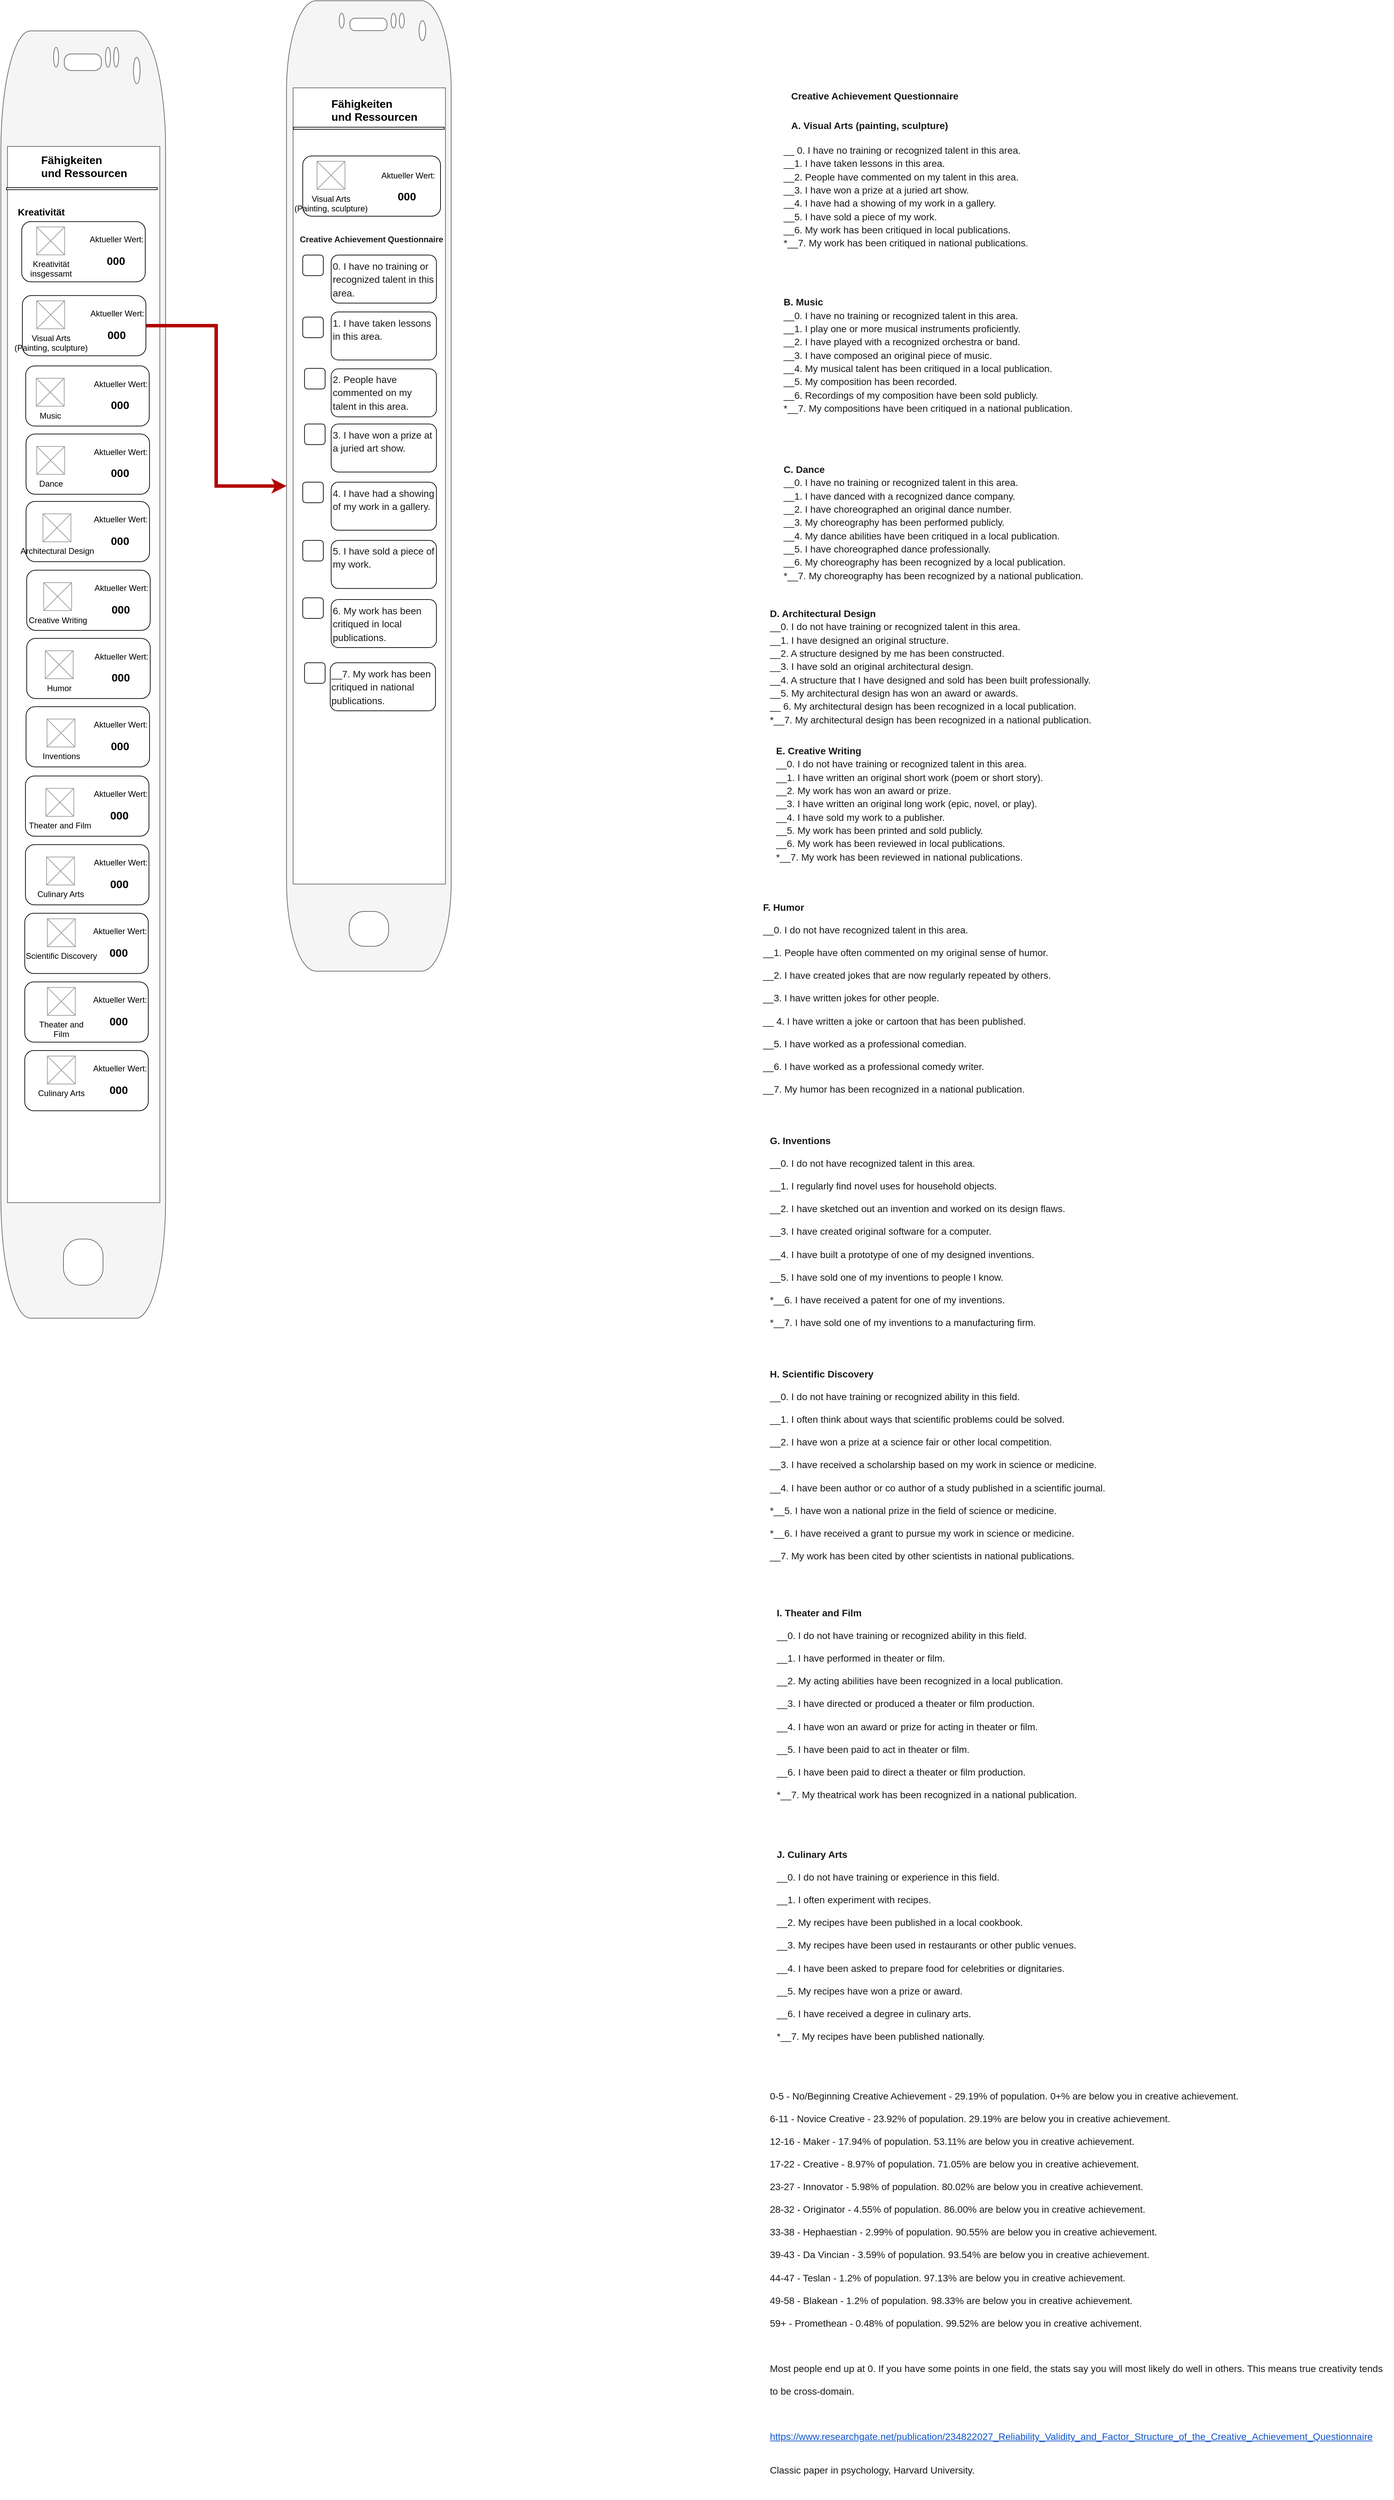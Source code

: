 <mxfile version="13.9.6" type="google"><diagram id="E5dxZeJs1rdj7Vn_vE8c" name="Page-1"><mxGraphModel dx="3555" dy="1985" grid="1" gridSize="10" guides="1" tooltips="1" connect="1" arrows="1" fold="1" page="1" pageScale="1" pageWidth="827" pageHeight="1169" math="0" shadow="0"><root><mxCell id="0"/><mxCell id="1" parent="0"/><mxCell id="gIGxwYiukYGzZ5FOxurS-1" value="" style="rounded=1;whiteSpace=wrap;html=1;fillColor=none;" vertex="1" parent="1"><mxGeometry x="114.08" y="1545.62" width="180" height="87.71" as="geometry"/></mxCell><mxCell id="gIGxwYiukYGzZ5FOxurS-2" value="" style="rounded=1;whiteSpace=wrap;html=1;fillColor=none;" vertex="1" parent="1"><mxGeometry x="114.08" y="1445.62" width="180" height="87.71" as="geometry"/></mxCell><mxCell id="gIGxwYiukYGzZ5FOxurS-3" value="" style="rounded=1;whiteSpace=wrap;html=1;fillColor=none;" vertex="1" parent="1"><mxGeometry x="115.07" y="1145.62" width="180" height="87.71" as="geometry"/></mxCell><mxCell id="gIGxwYiukYGzZ5FOxurS-4" value="" style="rounded=1;whiteSpace=wrap;html=1;fillColor=none;" vertex="1" parent="1"><mxGeometry x="115.48" y="548.09" width="180" height="87.71" as="geometry"/></mxCell><mxCell id="gIGxwYiukYGzZ5FOxurS-5" value="Kreativität&lt;br&gt;insgessamt" style="verticalLabelPosition=bottom;shadow=0;dashed=0;align=center;html=1;verticalAlign=top;strokeWidth=1;shape=mxgraph.mockup.graphics.simpleIcon;strokeColor=#999999;fillColor=#FFFFFF;aspect=fixed;fontSize=12;" vertex="1" parent="1"><mxGeometry x="131.46" y="345.62" width="40.71" height="40.71" as="geometry"/></mxCell><mxCell id="gIGxwYiukYGzZ5FOxurS-6" value="&lt;span style=&quot;background-color: rgb(255 , 255 , 255)&quot;&gt;Visual Arts&lt;/span&gt;&lt;br style=&quot;padding: 0px ; margin: 0px&quot;&gt;&lt;span style=&quot;background-color: rgb(255 , 255 , 255)&quot;&gt;(Painting, sculpture)&lt;/span&gt;" style="verticalLabelPosition=bottom;shadow=0;dashed=0;align=center;html=1;verticalAlign=top;strokeWidth=1;shape=mxgraph.mockup.graphics.simpleIcon;strokeColor=#999999;fillColor=#FFFFFF;aspect=fixed;fontSize=12;" vertex="1" parent="1"><mxGeometry x="131.46" y="453.34" width="40.71" height="40.71" as="geometry"/></mxCell><mxCell id="gIGxwYiukYGzZ5FOxurS-7" value="&lt;span style=&quot;background-color: rgb(255 , 255 , 255)&quot;&gt;Music&lt;/span&gt;" style="verticalLabelPosition=bottom;shadow=0;dashed=0;align=center;html=1;verticalAlign=top;strokeWidth=1;shape=mxgraph.mockup.graphics.simpleIcon;strokeColor=#999999;fillColor=#FFFFFF;aspect=fixed;fontSize=12;" vertex="1" parent="1"><mxGeometry x="130.87" y="566.16" width="40.71" height="40.71" as="geometry"/></mxCell><mxCell id="gIGxwYiukYGzZ5FOxurS-8" value="" style="verticalLabelPosition=bottom;verticalAlign=top;html=1;shadow=0;dashed=0;strokeWidth=1;shape=mxgraph.android.phone2;strokeColor=#666666;fillColor=#f5f5f5;fontColor=#333333;" vertex="1" parent="1"><mxGeometry x="79.32" y="60" width="240" height="1875.62" as="geometry"/></mxCell><mxCell id="gIGxwYiukYGzZ5FOxurS-9" value="" style="shape=image;html=1;verticalAlign=top;verticalLabelPosition=bottom;labelBackgroundColor=#ffffff;imageAspect=0;aspect=fixed;image=https://cdn4.iconfinder.com/data/icons/wirecons-free-vector-icons/32/menu-alt-128.png;fillColor=none;" vertex="1" parent="1"><mxGeometry x="103.13" y="243.21" width="20.35" height="20.35" as="geometry"/></mxCell><mxCell id="gIGxwYiukYGzZ5FOxurS-10" value="&lt;span style=&quot;font-size: 16px&quot;&gt;&lt;b&gt;Fähigkeiten&lt;br&gt;und Ressourcen&lt;/b&gt;&lt;/span&gt;" style="text;html=1;" vertex="1" parent="1"><mxGeometry x="135.62" y="232.39" width="127.39" height="25.59" as="geometry"/></mxCell><mxCell id="gIGxwYiukYGzZ5FOxurS-11" value="" style="rounded=0;whiteSpace=wrap;html=1;fillColor=#FFFFFF;" vertex="1" parent="1"><mxGeometry x="87.51" y="288.32" width="219.69" height="3" as="geometry"/></mxCell><mxCell id="gIGxwYiukYGzZ5FOxurS-12" value="&lt;b&gt;&lt;font style=&quot;font-size: 14px&quot;&gt;Kreativität&lt;/font&gt;&lt;/b&gt;" style="text;html=1;aspect=fixed;" vertex="1" parent="1"><mxGeometry x="101.976" y="308.62" width="190.762" height="29.29" as="geometry"/></mxCell><mxCell id="gIGxwYiukYGzZ5FOxurS-13" value="&lt;span style=&quot;background-color: rgb(255 , 255 , 255)&quot;&gt;Dance&lt;/span&gt;" style="verticalLabelPosition=bottom;shadow=0;dashed=0;align=center;html=1;verticalAlign=top;strokeWidth=1;shape=mxgraph.mockup.graphics.simpleIcon;strokeColor=#999999;fillColor=#FFFFFF;aspect=fixed;fontSize=12;" vertex="1" parent="1"><mxGeometry x="131.46" y="665.45" width="40.71" height="40.71" as="geometry"/></mxCell><mxCell id="gIGxwYiukYGzZ5FOxurS-14" value="&lt;span style=&quot;color: rgb(0 , 0 , 0) ; font-family: &amp;#34;helvetica&amp;#34; ; font-size: 12px ; font-style: normal ; font-weight: 400 ; letter-spacing: normal ; text-align: center ; text-indent: 0px ; text-transform: none ; word-spacing: 0px ; background-color: rgb(255 , 255 , 255) ; display: inline ; float: none&quot;&gt;Architectural Design&lt;/span&gt;&lt;br&gt;" style="verticalLabelPosition=bottom;shadow=0;dashed=0;align=center;html=1;verticalAlign=top;strokeWidth=1;shape=mxgraph.mockup.graphics.simpleIcon;strokeColor=#999999;fillColor=#FFFFFF;aspect=fixed;fontSize=12;" vertex="1" parent="1"><mxGeometry x="140.64" y="763.69" width="40.71" height="40.71" as="geometry"/></mxCell><mxCell id="gIGxwYiukYGzZ5FOxurS-15" value="&lt;span style=&quot;background-color: rgb(255 , 255 , 255)&quot;&gt;Creative Writing&lt;/span&gt;" style="verticalLabelPosition=bottom;shadow=0;dashed=0;align=center;html=1;verticalAlign=top;strokeWidth=1;shape=mxgraph.mockup.graphics.simpleIcon;strokeColor=#999999;fillColor=#FFFFFF;aspect=fixed;fontSize=12;" vertex="1" parent="1"><mxGeometry x="141.63" y="863.87" width="40.71" height="40.71" as="geometry"/></mxCell><mxCell id="gIGxwYiukYGzZ5FOxurS-16" value="&lt;span style=&quot;background-color: rgb(255 , 255 , 255)&quot;&gt;Humor&lt;/span&gt;" style="verticalLabelPosition=bottom;shadow=0;dashed=0;align=center;html=1;verticalAlign=top;strokeWidth=1;shape=mxgraph.mockup.graphics.simpleIcon;strokeColor=#999999;fillColor=#FFFFFF;aspect=fixed;fontSize=12;" vertex="1" parent="1"><mxGeometry x="143.93" y="963.16" width="40.71" height="40.71" as="geometry"/></mxCell><mxCell id="gIGxwYiukYGzZ5FOxurS-17" value="&lt;span style=&quot;background-color: rgb(255 , 255 , 255)&quot;&gt;Inventions&lt;/span&gt;" style="verticalLabelPosition=bottom;shadow=0;dashed=0;align=center;html=1;verticalAlign=top;strokeWidth=1;shape=mxgraph.mockup.graphics.simpleIcon;strokeColor=#999999;fillColor=#FFFFFF;aspect=fixed;fontSize=12;" vertex="1" parent="1"><mxGeometry x="146.51" y="1062.69" width="40.71" height="40.71" as="geometry"/></mxCell><mxCell id="gIGxwYiukYGzZ5FOxurS-18" value="&lt;span style=&quot;background-color: rgb(255 , 255 , 255)&quot;&gt;Scientific Discovery&lt;/span&gt;" style="verticalLabelPosition=bottom;shadow=0;dashed=0;align=center;html=1;verticalAlign=top;strokeWidth=1;shape=mxgraph.mockup.graphics.simpleIcon;strokeColor=#999999;fillColor=#FFFFFF;aspect=fixed;fontSize=12;" vertex="1" parent="1"><mxGeometry x="147.03" y="1353.69" width="40.71" height="40.71" as="geometry"/></mxCell><mxCell id="gIGxwYiukYGzZ5FOxurS-19" value="&lt;span style=&quot;background-color: rgb(255 , 255 , 255)&quot;&gt;Theater and Film&lt;/span&gt;" style="verticalLabelPosition=bottom;shadow=0;dashed=0;align=center;html=1;verticalAlign=top;strokeWidth=1;shape=mxgraph.mockup.graphics.simpleIcon;strokeColor=#999999;fillColor=#FFFFFF;aspect=fixed;fontSize=12;" vertex="1" parent="1"><mxGeometry x="144.86" y="1163.69" width="40.71" height="40.71" as="geometry"/></mxCell><mxCell id="gIGxwYiukYGzZ5FOxurS-20" value="&lt;span style=&quot;background-color: rgb(255 , 255 , 255)&quot;&gt;Culinary Arts&lt;/span&gt;" style="verticalLabelPosition=bottom;shadow=0;dashed=0;align=center;html=1;verticalAlign=top;strokeWidth=1;shape=mxgraph.mockup.graphics.simpleIcon;strokeColor=#999999;fillColor=#FFFFFF;aspect=fixed;fontSize=12;" vertex="1" parent="1"><mxGeometry x="145.85" y="1263.69" width="40.71" height="40.71" as="geometry"/></mxCell><mxCell id="gIGxwYiukYGzZ5FOxurS-21" value="" style="rounded=1;whiteSpace=wrap;html=1;fillColor=none;" vertex="1" parent="1"><mxGeometry x="109.69" y="337.91" width="180" height="87.71" as="geometry"/></mxCell><mxCell id="gIGxwYiukYGzZ5FOxurS-22" value="Aktueller Wert:" style="text;html=1;strokeColor=none;fillColor=none;align=center;verticalAlign=middle;whiteSpace=wrap;rounded=0;" vertex="1" parent="1"><mxGeometry x="201.2" y="354.49" width="94.42" height="20" as="geometry"/></mxCell><mxCell id="gIGxwYiukYGzZ5FOxurS-23" value="&lt;b&gt;&lt;font style=&quot;font-size: 16px&quot;&gt;000&lt;/font&gt;&lt;/b&gt;" style="text;html=1;strokeColor=none;fillColor=none;align=center;verticalAlign=middle;whiteSpace=wrap;rounded=0;" vertex="1" parent="1"><mxGeometry x="200" y="384.84" width="94.42" height="20" as="geometry"/></mxCell><mxCell id="gIGxwYiukYGzZ5FOxurS-24" style="edgeStyle=orthogonalEdgeStyle;rounded=0;orthogonalLoop=1;jettySize=auto;html=1;fontSize=14;strokeWidth=5;fillColor=#e51400;strokeColor=#B20000;" edge="1" parent="1" source="gIGxwYiukYGzZ5FOxurS-25" target="gIGxwYiukYGzZ5FOxurS-66"><mxGeometry relative="1" as="geometry"/></mxCell><mxCell id="gIGxwYiukYGzZ5FOxurS-25" value="" style="rounded=1;whiteSpace=wrap;html=1;fillColor=none;" vertex="1" parent="1"><mxGeometry x="110.64" y="445.62" width="180" height="87.71" as="geometry"/></mxCell><mxCell id="gIGxwYiukYGzZ5FOxurS-26" value="Aktueller Wert:" style="text;html=1;strokeColor=none;fillColor=none;align=center;verticalAlign=middle;whiteSpace=wrap;rounded=0;" vertex="1" parent="1"><mxGeometry x="202.15" y="462.2" width="94.42" height="20" as="geometry"/></mxCell><mxCell id="gIGxwYiukYGzZ5FOxurS-27" value="&lt;b&gt;&lt;font style=&quot;font-size: 16px&quot;&gt;000&lt;/font&gt;&lt;/b&gt;" style="text;html=1;strokeColor=none;fillColor=none;align=center;verticalAlign=middle;whiteSpace=wrap;rounded=0;" vertex="1" parent="1"><mxGeometry x="200.95" y="492.55" width="94.42" height="20" as="geometry"/></mxCell><mxCell id="gIGxwYiukYGzZ5FOxurS-28" value="Aktueller Wert:" style="text;html=1;strokeColor=none;fillColor=none;align=center;verticalAlign=middle;whiteSpace=wrap;rounded=0;" vertex="1" parent="1"><mxGeometry x="206.99" y="564.67" width="94.42" height="20" as="geometry"/></mxCell><mxCell id="gIGxwYiukYGzZ5FOxurS-29" value="&lt;b&gt;&lt;font style=&quot;font-size: 16px&quot;&gt;000&lt;/font&gt;&lt;/b&gt;" style="text;html=1;strokeColor=none;fillColor=none;align=center;verticalAlign=middle;whiteSpace=wrap;rounded=0;" vertex="1" parent="1"><mxGeometry x="205.79" y="595.02" width="94.42" height="20" as="geometry"/></mxCell><mxCell id="gIGxwYiukYGzZ5FOxurS-30" value="" style="rounded=1;whiteSpace=wrap;html=1;fillColor=none;" vertex="1" parent="1"><mxGeometry x="115.94" y="647.38" width="180" height="87.71" as="geometry"/></mxCell><mxCell id="gIGxwYiukYGzZ5FOxurS-31" value="Aktueller Wert:" style="text;html=1;strokeColor=none;fillColor=none;align=center;verticalAlign=middle;whiteSpace=wrap;rounded=0;" vertex="1" parent="1"><mxGeometry x="207.45" y="663.96" width="94.42" height="20" as="geometry"/></mxCell><mxCell id="gIGxwYiukYGzZ5FOxurS-32" value="&lt;b&gt;&lt;font style=&quot;font-size: 16px&quot;&gt;000&lt;/font&gt;&lt;/b&gt;" style="text;html=1;strokeColor=none;fillColor=none;align=center;verticalAlign=middle;whiteSpace=wrap;rounded=0;" vertex="1" parent="1"><mxGeometry x="206.25" y="694.31" width="94.42" height="20" as="geometry"/></mxCell><mxCell id="gIGxwYiukYGzZ5FOxurS-33" value="" style="rounded=1;whiteSpace=wrap;html=1;fillColor=none;" vertex="1" parent="1"><mxGeometry x="115.94" y="745.62" width="180" height="87.71" as="geometry"/></mxCell><mxCell id="gIGxwYiukYGzZ5FOxurS-34" value="Aktueller Wert:" style="text;html=1;strokeColor=none;fillColor=none;align=center;verticalAlign=middle;whiteSpace=wrap;rounded=0;" vertex="1" parent="1"><mxGeometry x="207.45" y="762.2" width="94.42" height="20" as="geometry"/></mxCell><mxCell id="gIGxwYiukYGzZ5FOxurS-35" value="&lt;b&gt;&lt;font style=&quot;font-size: 16px&quot;&gt;000&lt;/font&gt;&lt;/b&gt;" style="text;html=1;strokeColor=none;fillColor=none;align=center;verticalAlign=middle;whiteSpace=wrap;rounded=0;" vertex="1" parent="1"><mxGeometry x="206.25" y="792.55" width="94.42" height="20" as="geometry"/></mxCell><mxCell id="gIGxwYiukYGzZ5FOxurS-36" value="" style="rounded=1;whiteSpace=wrap;html=1;fillColor=none;" vertex="1" parent="1"><mxGeometry x="116.89" y="845.8" width="180" height="87.71" as="geometry"/></mxCell><mxCell id="gIGxwYiukYGzZ5FOxurS-37" value="Aktueller Wert:" style="text;html=1;strokeColor=none;fillColor=none;align=center;verticalAlign=middle;whiteSpace=wrap;rounded=0;" vertex="1" parent="1"><mxGeometry x="208.4" y="862.38" width="94.42" height="20" as="geometry"/></mxCell><mxCell id="gIGxwYiukYGzZ5FOxurS-38" value="&lt;b&gt;&lt;font style=&quot;font-size: 16px&quot;&gt;000&lt;/font&gt;&lt;/b&gt;" style="text;html=1;strokeColor=none;fillColor=none;align=center;verticalAlign=middle;whiteSpace=wrap;rounded=0;" vertex="1" parent="1"><mxGeometry x="207.2" y="892.73" width="94.42" height="20" as="geometry"/></mxCell><mxCell id="gIGxwYiukYGzZ5FOxurS-39" value="" style="rounded=1;whiteSpace=wrap;html=1;fillColor=none;" vertex="1" parent="1"><mxGeometry x="116.89" y="945.09" width="180" height="87.71" as="geometry"/></mxCell><mxCell id="gIGxwYiukYGzZ5FOxurS-40" value="Aktueller Wert:" style="text;html=1;strokeColor=none;fillColor=none;align=center;verticalAlign=middle;whiteSpace=wrap;rounded=0;" vertex="1" parent="1"><mxGeometry x="208.4" y="961.67" width="94.42" height="20" as="geometry"/></mxCell><mxCell id="gIGxwYiukYGzZ5FOxurS-41" value="&lt;b&gt;&lt;font style=&quot;font-size: 16px&quot;&gt;000&lt;/font&gt;&lt;/b&gt;" style="text;html=1;strokeColor=none;fillColor=none;align=center;verticalAlign=middle;whiteSpace=wrap;rounded=0;" vertex="1" parent="1"><mxGeometry x="207.2" y="992.02" width="94.42" height="20" as="geometry"/></mxCell><mxCell id="gIGxwYiukYGzZ5FOxurS-42" value="" style="rounded=1;whiteSpace=wrap;html=1;fillColor=none;" vertex="1" parent="1"><mxGeometry x="115.94" y="1044.62" width="180" height="87.71" as="geometry"/></mxCell><mxCell id="gIGxwYiukYGzZ5FOxurS-43" value="Aktueller Wert:" style="text;html=1;strokeColor=none;fillColor=none;align=center;verticalAlign=middle;whiteSpace=wrap;rounded=0;" vertex="1" parent="1"><mxGeometry x="207.45" y="1061.2" width="94.42" height="20" as="geometry"/></mxCell><mxCell id="gIGxwYiukYGzZ5FOxurS-44" value="&lt;b&gt;&lt;font style=&quot;font-size: 16px&quot;&gt;000&lt;/font&gt;&lt;/b&gt;" style="text;html=1;strokeColor=none;fillColor=none;align=center;verticalAlign=middle;whiteSpace=wrap;rounded=0;" vertex="1" parent="1"><mxGeometry x="206.25" y="1091.55" width="94.42" height="20" as="geometry"/></mxCell><mxCell id="gIGxwYiukYGzZ5FOxurS-45" value="Aktueller Wert:" style="text;html=1;strokeColor=none;fillColor=none;align=center;verticalAlign=middle;whiteSpace=wrap;rounded=0;" vertex="1" parent="1"><mxGeometry x="206.58" y="1162.2" width="94.42" height="20" as="geometry"/></mxCell><mxCell id="gIGxwYiukYGzZ5FOxurS-46" value="&lt;b&gt;&lt;font style=&quot;font-size: 16px&quot;&gt;000&lt;/font&gt;&lt;/b&gt;" style="text;html=1;strokeColor=none;fillColor=none;align=center;verticalAlign=middle;whiteSpace=wrap;rounded=0;" vertex="1" parent="1"><mxGeometry x="205.38" y="1192.55" width="94.42" height="20" as="geometry"/></mxCell><mxCell id="gIGxwYiukYGzZ5FOxurS-47" value="" style="rounded=1;whiteSpace=wrap;html=1;fillColor=none;" vertex="1" parent="1"><mxGeometry x="115.07" y="1245.62" width="180" height="87.71" as="geometry"/></mxCell><mxCell id="gIGxwYiukYGzZ5FOxurS-48" value="Aktueller Wert:" style="text;html=1;strokeColor=none;fillColor=none;align=center;verticalAlign=middle;whiteSpace=wrap;rounded=0;" vertex="1" parent="1"><mxGeometry x="206.58" y="1262.2" width="94.42" height="20" as="geometry"/></mxCell><mxCell id="gIGxwYiukYGzZ5FOxurS-49" value="&lt;b&gt;&lt;font style=&quot;font-size: 16px&quot;&gt;000&lt;/font&gt;&lt;/b&gt;" style="text;html=1;strokeColor=none;fillColor=none;align=center;verticalAlign=middle;whiteSpace=wrap;rounded=0;" vertex="1" parent="1"><mxGeometry x="205.38" y="1292.55" width="94.42" height="20" as="geometry"/></mxCell><mxCell id="gIGxwYiukYGzZ5FOxurS-50" value="" style="rounded=1;whiteSpace=wrap;html=1;fillColor=none;" vertex="1" parent="1"><mxGeometry x="114.08" y="1345.62" width="180" height="87.71" as="geometry"/></mxCell><mxCell id="gIGxwYiukYGzZ5FOxurS-51" value="Aktueller Wert:" style="text;html=1;strokeColor=none;fillColor=none;align=center;verticalAlign=middle;whiteSpace=wrap;rounded=0;" vertex="1" parent="1"><mxGeometry x="205.59" y="1362.2" width="94.42" height="20" as="geometry"/></mxCell><mxCell id="gIGxwYiukYGzZ5FOxurS-52" value="&lt;b&gt;&lt;font style=&quot;font-size: 16px&quot;&gt;000&lt;/font&gt;&lt;/b&gt;" style="text;html=1;strokeColor=none;fillColor=none;align=center;verticalAlign=middle;whiteSpace=wrap;rounded=0;" vertex="1" parent="1"><mxGeometry x="204.39" y="1392.55" width="94.42" height="20" as="geometry"/></mxCell><mxCell id="gIGxwYiukYGzZ5FOxurS-53" value="&lt;b style=&quot;font-weight: normal&quot; id=&quot;docs-internal-guid-c8518432-7fff-e22d-4b87-e8917b4c861d&quot;&gt;&lt;p dir=&quot;ltr&quot; style=&quot;line-height: 1.38 ; margin-top: 0pt ; margin-bottom: 0pt&quot;&gt;&lt;span style=&quot;font-size: 10.5pt; font-family: arial; color: rgb(26, 26, 27); background-color: rgb(255, 255, 255); font-weight: 400; font-style: normal; font-variant: normal; text-decoration: none; vertical-align: baseline;&quot;&gt;__ 0. I have no training or recognized talent in this area.&lt;/span&gt;&lt;/p&gt;&lt;p dir=&quot;ltr&quot; style=&quot;line-height: 1.38 ; margin-top: 0pt ; margin-bottom: 0pt&quot;&gt;&lt;span style=&quot;font-size: 10.5pt; font-family: arial; color: rgb(26, 26, 27); background-color: rgb(255, 255, 255); font-weight: 400; font-style: normal; font-variant: normal; text-decoration: none; vertical-align: baseline;&quot;&gt;__1. I have taken lessons in this area.&lt;/span&gt;&lt;/p&gt;&lt;p dir=&quot;ltr&quot; style=&quot;line-height: 1.38 ; margin-top: 0pt ; margin-bottom: 0pt&quot;&gt;&lt;span style=&quot;font-size: 10.5pt; font-family: arial; color: rgb(26, 26, 27); background-color: rgb(255, 255, 255); font-weight: 400; font-style: normal; font-variant: normal; text-decoration: none; vertical-align: baseline;&quot;&gt;__2. People have commented on my talent in this area.&lt;/span&gt;&lt;/p&gt;&lt;p dir=&quot;ltr&quot; style=&quot;line-height: 1.38 ; margin-top: 0pt ; margin-bottom: 0pt&quot;&gt;&lt;span style=&quot;font-size: 10.5pt; font-family: arial; color: rgb(26, 26, 27); background-color: rgb(255, 255, 255); font-weight: 400; font-style: normal; font-variant: normal; text-decoration: none; vertical-align: baseline;&quot;&gt;__3. I have won a prize at a juried art show.&lt;/span&gt;&lt;/p&gt;&lt;p dir=&quot;ltr&quot; style=&quot;line-height: 1.38 ; margin-top: 0pt ; margin-bottom: 0pt&quot;&gt;&lt;span style=&quot;font-size: 10.5pt; font-family: arial; color: rgb(26, 26, 27); background-color: rgb(255, 255, 255); font-weight: 400; font-style: normal; font-variant: normal; text-decoration: none; vertical-align: baseline;&quot;&gt;__4. I have had a showing of my work in a gallery.&lt;/span&gt;&lt;/p&gt;&lt;p dir=&quot;ltr&quot; style=&quot;line-height: 1.38 ; margin-top: 0pt ; margin-bottom: 0pt&quot;&gt;&lt;span style=&quot;font-size: 10.5pt; font-family: arial; color: rgb(26, 26, 27); background-color: rgb(255, 255, 255); font-weight: 400; font-style: normal; font-variant: normal; text-decoration: none; vertical-align: baseline;&quot;&gt;__5. I have sold a piece of my work.&lt;/span&gt;&lt;/p&gt;&lt;p dir=&quot;ltr&quot; style=&quot;line-height: 1.38 ; margin-top: 0pt ; margin-bottom: 0pt&quot;&gt;&lt;span style=&quot;font-size: 10.5pt; font-family: arial; color: rgb(26, 26, 27); background-color: rgb(255, 255, 255); font-weight: 400; font-style: normal; font-variant: normal; text-decoration: none; vertical-align: baseline;&quot;&gt;__6. My work has been critiqued in local publications.&lt;/span&gt;&lt;/p&gt;&lt;p dir=&quot;ltr&quot; style=&quot;line-height: 1.38 ; margin-top: 0pt ; margin-bottom: 0pt&quot;&gt;&lt;span style=&quot;font-size: 10.5pt; font-family: arial; color: rgb(26, 26, 27); background-color: rgb(255, 255, 255); font-weight: 400; font-style: normal; font-variant: normal; text-decoration: none; vertical-align: baseline;&quot;&gt;*__7. My work has been critiqued in national publications.&lt;/span&gt;&lt;/p&gt;&lt;/b&gt;&lt;br class=&quot;Apple-interchange-newline&quot;&gt;" style="text;whiteSpace=wrap;html=1;" vertex="1" parent="1"><mxGeometry x="1218.05" y="218.42" width="361.18" height="180" as="geometry"/></mxCell><mxCell id="gIGxwYiukYGzZ5FOxurS-54" value="&lt;b style=&quot;font-weight: normal&quot; id=&quot;docs-internal-guid-e1581b9c-7fff-4d4a-91c7-ba26ae08ee7a&quot;&gt;&lt;span style=&quot;font-size: 10.5pt; font-family: arial; color: rgb(26, 26, 27); background-color: rgb(255, 255, 255); font-weight: 700; font-style: normal; font-variant: normal; text-decoration: none; vertical-align: baseline;&quot;&gt;Creative Achievement Questionnaire&lt;/span&gt;&lt;/b&gt;" style="text;whiteSpace=wrap;html=1;" vertex="1" parent="1"><mxGeometry x="1228.82" y="140.0" width="270" height="30" as="geometry"/></mxCell><mxCell id="gIGxwYiukYGzZ5FOxurS-55" value="&lt;b style=&quot;font-weight: normal&quot; id=&quot;docs-internal-guid-fecc7af0-7fff-b2a0-19a2-d97b44d440f0&quot;&gt;&lt;span style=&quot;font-size: 10.5pt; font-family: arial; color: rgb(26, 26, 27); background-color: rgb(255, 255, 255); font-weight: 700; font-style: normal; font-variant: normal; text-decoration: none; vertical-align: baseline;&quot;&gt;A. Visual Arts (painting, sculpture)&lt;/span&gt;&lt;/b&gt;" style="text;whiteSpace=wrap;html=1;" vertex="1" parent="1"><mxGeometry x="1228.82" y="182.5" width="250" height="30" as="geometry"/></mxCell><mxCell id="gIGxwYiukYGzZ5FOxurS-56" value="&lt;b style=&quot;font-weight: normal&quot; id=&quot;docs-internal-guid-5b45fe00-7fff-e72a-90c5-9e977b99c111&quot;&gt;&lt;br&gt;&lt;p dir=&quot;ltr&quot; style=&quot;line-height: 1.38 ; margin-top: 0pt ; margin-bottom: 0pt&quot;&gt;&lt;span style=&quot;font-size: 10.5pt; font-family: arial; color: rgb(26, 26, 27); background-color: rgb(255, 255, 255); font-weight: 700; font-style: normal; font-variant: normal; text-decoration: none; vertical-align: baseline;&quot;&gt;B. Music&lt;/span&gt;&lt;/p&gt;&lt;p dir=&quot;ltr&quot; style=&quot;line-height: 1.38 ; margin-top: 0pt ; margin-bottom: 0pt&quot;&gt;&lt;span style=&quot;font-size: 10.5pt; font-family: arial; color: rgb(26, 26, 27); background-color: rgb(255, 255, 255); font-weight: 400; font-style: normal; font-variant: normal; text-decoration: none; vertical-align: baseline;&quot;&gt;__0. I have no training or recognized talent in this area.&lt;/span&gt;&lt;/p&gt;&lt;p dir=&quot;ltr&quot; style=&quot;line-height: 1.38 ; margin-top: 0pt ; margin-bottom: 0pt&quot;&gt;&lt;span style=&quot;font-size: 10.5pt; font-family: arial; color: rgb(26, 26, 27); background-color: rgb(255, 255, 255); font-weight: 400; font-style: normal; font-variant: normal; text-decoration: none; vertical-align: baseline;&quot;&gt;__1. I play one or more musical instruments proficiently.&lt;/span&gt;&lt;/p&gt;&lt;p dir=&quot;ltr&quot; style=&quot;line-height: 1.38 ; margin-top: 0pt ; margin-bottom: 0pt&quot;&gt;&lt;span style=&quot;font-size: 10.5pt; font-family: arial; color: rgb(26, 26, 27); background-color: rgb(255, 255, 255); font-weight: 400; font-style: normal; font-variant: normal; text-decoration: none; vertical-align: baseline;&quot;&gt;__2. I have played with a recognized orchestra or band.&lt;/span&gt;&lt;/p&gt;&lt;p dir=&quot;ltr&quot; style=&quot;line-height: 1.38 ; margin-top: 0pt ; margin-bottom: 0pt&quot;&gt;&lt;span style=&quot;font-size: 10.5pt; font-family: arial; color: rgb(26, 26, 27); background-color: rgb(255, 255, 255); font-weight: 400; font-style: normal; font-variant: normal; text-decoration: none; vertical-align: baseline;&quot;&gt;__3. I have composed an original piece of music.&lt;/span&gt;&lt;/p&gt;&lt;p dir=&quot;ltr&quot; style=&quot;line-height: 1.38 ; margin-top: 0pt ; margin-bottom: 0pt&quot;&gt;&lt;span style=&quot;font-size: 10.5pt; font-family: arial; color: rgb(26, 26, 27); background-color: rgb(255, 255, 255); font-weight: 400; font-style: normal; font-variant: normal; text-decoration: none; vertical-align: baseline;&quot;&gt;__4. My musical talent has been critiqued in a local publication.&lt;/span&gt;&lt;/p&gt;&lt;p dir=&quot;ltr&quot; style=&quot;line-height: 1.38 ; margin-top: 0pt ; margin-bottom: 0pt&quot;&gt;&lt;span style=&quot;font-size: 10.5pt; font-family: arial; color: rgb(26, 26, 27); background-color: rgb(255, 255, 255); font-weight: 400; font-style: normal; font-variant: normal; text-decoration: none; vertical-align: baseline;&quot;&gt;__5. My composition has been recorded.&lt;/span&gt;&lt;/p&gt;&lt;p dir=&quot;ltr&quot; style=&quot;line-height: 1.38 ; margin-top: 0pt ; margin-bottom: 0pt&quot;&gt;&lt;span style=&quot;font-size: 10.5pt; font-family: arial; color: rgb(26, 26, 27); background-color: rgb(255, 255, 255); font-weight: 400; font-style: normal; font-variant: normal; text-decoration: none; vertical-align: baseline;&quot;&gt;__6. Recordings of my composition have been sold publicly.&lt;/span&gt;&lt;/p&gt;&lt;p dir=&quot;ltr&quot; style=&quot;line-height: 1.38 ; margin-top: 0pt ; margin-bottom: 0pt&quot;&gt;&lt;span style=&quot;font-size: 10.5pt; font-family: arial; color: rgb(26, 26, 27); background-color: rgb(255, 255, 255); font-weight: 400; font-style: normal; font-variant: normal; text-decoration: none; vertical-align: baseline;&quot;&gt;*__7. My compositions have been critiqued in a national publication.&lt;/span&gt;&lt;/p&gt;&lt;/b&gt;&lt;br class=&quot;Apple-interchange-newline&quot;&gt;" style="text;whiteSpace=wrap;html=1;" vertex="1" parent="1"><mxGeometry x="1218.05" y="425.33" width="440" height="210" as="geometry"/></mxCell><mxCell id="gIGxwYiukYGzZ5FOxurS-57" value="&lt;b style=&quot;font-weight: normal&quot; id=&quot;docs-internal-guid-0c78baaf-7fff-65bb-1c01-c86ab29a3ce3&quot;&gt;&lt;p dir=&quot;ltr&quot; style=&quot;line-height: 1.38 ; margin-top: 0pt ; margin-bottom: 0pt&quot;&gt;&lt;span style=&quot;font-size: 10.5pt; font-family: arial; color: rgb(26, 26, 27); background-color: rgb(255, 255, 255); font-weight: 700; font-style: normal; font-variant: normal; text-decoration: none; vertical-align: baseline;&quot;&gt;C. Dance&lt;/span&gt;&lt;/p&gt;&lt;p dir=&quot;ltr&quot; style=&quot;line-height: 1.38 ; margin-top: 0pt ; margin-bottom: 0pt&quot;&gt;&lt;span style=&quot;font-size: 10.5pt; font-family: arial; color: rgb(26, 26, 27); background-color: rgb(255, 255, 255); font-weight: 400; font-style: normal; font-variant: normal; text-decoration: none; vertical-align: baseline;&quot;&gt;__0. I have no training or recognized talent in this area.&lt;/span&gt;&lt;/p&gt;&lt;p dir=&quot;ltr&quot; style=&quot;line-height: 1.38 ; margin-top: 0pt ; margin-bottom: 0pt&quot;&gt;&lt;span style=&quot;font-size: 10.5pt; font-family: arial; color: rgb(26, 26, 27); background-color: rgb(255, 255, 255); font-weight: 400; font-style: normal; font-variant: normal; text-decoration: none; vertical-align: baseline;&quot;&gt;__1. I have danced with a recognized dance company.&lt;/span&gt;&lt;/p&gt;&lt;p dir=&quot;ltr&quot; style=&quot;line-height: 1.38 ; margin-top: 0pt ; margin-bottom: 0pt&quot;&gt;&lt;span style=&quot;font-size: 10.5pt; font-family: arial; color: rgb(26, 26, 27); background-color: rgb(255, 255, 255); font-weight: 400; font-style: normal; font-variant: normal; text-decoration: none; vertical-align: baseline;&quot;&gt;__2. I have choreographed an original dance number.&lt;/span&gt;&lt;/p&gt;&lt;p dir=&quot;ltr&quot; style=&quot;line-height: 1.38 ; margin-top: 0pt ; margin-bottom: 0pt&quot;&gt;&lt;span style=&quot;font-size: 10.5pt; font-family: arial; color: rgb(26, 26, 27); background-color: rgb(255, 255, 255); font-weight: 400; font-style: normal; font-variant: normal; text-decoration: none; vertical-align: baseline;&quot;&gt;__3. My choreography has been performed publicly.&lt;/span&gt;&lt;/p&gt;&lt;p dir=&quot;ltr&quot; style=&quot;line-height: 1.38 ; margin-top: 0pt ; margin-bottom: 0pt&quot;&gt;&lt;span style=&quot;font-size: 10.5pt; font-family: arial; color: rgb(26, 26, 27); background-color: rgb(255, 255, 255); font-weight: 400; font-style: normal; font-variant: normal; text-decoration: none; vertical-align: baseline;&quot;&gt;__4. My dance abilities have been critiqued in a local publication.&lt;/span&gt;&lt;/p&gt;&lt;p dir=&quot;ltr&quot; style=&quot;line-height: 1.38 ; margin-top: 0pt ; margin-bottom: 0pt&quot;&gt;&lt;span style=&quot;font-size: 10.5pt; font-family: arial; color: rgb(26, 26, 27); background-color: rgb(255, 255, 255); font-weight: 400; font-style: normal; font-variant: normal; text-decoration: none; vertical-align: baseline;&quot;&gt;__5. I have choreographed dance professionally.&lt;/span&gt;&lt;/p&gt;&lt;p dir=&quot;ltr&quot; style=&quot;line-height: 1.38 ; margin-top: 0pt ; margin-bottom: 0pt&quot;&gt;&lt;span style=&quot;font-size: 10.5pt; font-family: arial; color: rgb(26, 26, 27); background-color: rgb(255, 255, 255); font-weight: 400; font-style: normal; font-variant: normal; text-decoration: none; vertical-align: baseline;&quot;&gt;__6. My choreography has been recognized by a local publication.&lt;/span&gt;&lt;/p&gt;&lt;p dir=&quot;ltr&quot; style=&quot;line-height: 1.38 ; margin-top: 0pt ; margin-bottom: 0pt&quot;&gt;&lt;span style=&quot;font-size: 10.5pt; font-family: arial; color: rgb(26, 26, 27); background-color: rgb(255, 255, 255); font-weight: 400; font-style: normal; font-variant: normal; text-decoration: none; vertical-align: baseline;&quot;&gt;*__7. My choreography has been recognized by a national publication.&lt;/span&gt;&lt;/p&gt;&lt;/b&gt;&lt;br class=&quot;Apple-interchange-newline&quot;&gt;" style="text;whiteSpace=wrap;html=1;" vertex="1" parent="1"><mxGeometry x="1218.05" y="682.89" width="460" height="200" as="geometry"/></mxCell><mxCell id="gIGxwYiukYGzZ5FOxurS-58" value="&lt;b style=&quot;font-weight: normal&quot; id=&quot;docs-internal-guid-71968e87-7fff-98f2-d00c-467ddad56921&quot;&gt;&lt;p dir=&quot;ltr&quot; style=&quot;line-height: 1.38 ; margin-top: 0pt ; margin-bottom: 0pt&quot;&gt;&lt;span style=&quot;font-size: 10.5pt; font-family: arial; color: rgb(26, 26, 27); background-color: rgb(255, 255, 255); font-weight: 700; font-style: normal; font-variant: normal; text-decoration: none; vertical-align: baseline;&quot;&gt;D. Architectural Design&lt;/span&gt;&lt;/p&gt;&lt;p dir=&quot;ltr&quot; style=&quot;line-height: 1.38 ; margin-top: 0pt ; margin-bottom: 0pt&quot;&gt;&lt;span style=&quot;font-size: 10.5pt; font-family: arial; color: rgb(26, 26, 27); background-color: rgb(255, 255, 255); font-weight: 400; font-style: normal; font-variant: normal; text-decoration: none; vertical-align: baseline;&quot;&gt;__0. I do not have training or recognized talent in this area.&lt;/span&gt;&lt;/p&gt;&lt;p dir=&quot;ltr&quot; style=&quot;line-height: 1.38 ; margin-top: 0pt ; margin-bottom: 0pt&quot;&gt;&lt;span style=&quot;font-size: 10.5pt; font-family: arial; color: rgb(26, 26, 27); background-color: rgb(255, 255, 255); font-weight: 400; font-style: normal; font-variant: normal; text-decoration: none; vertical-align: baseline;&quot;&gt;__1. I have designed an original structure.&lt;/span&gt;&lt;/p&gt;&lt;p dir=&quot;ltr&quot; style=&quot;line-height: 1.38 ; margin-top: 0pt ; margin-bottom: 0pt&quot;&gt;&lt;span style=&quot;font-size: 10.5pt; font-family: arial; color: rgb(26, 26, 27); background-color: rgb(255, 255, 255); font-weight: 400; font-style: normal; font-variant: normal; text-decoration: none; vertical-align: baseline;&quot;&gt;__2. A structure designed by me has been constructed.&lt;/span&gt;&lt;/p&gt;&lt;p dir=&quot;ltr&quot; style=&quot;line-height: 1.38 ; margin-top: 0pt ; margin-bottom: 0pt&quot;&gt;&lt;span style=&quot;font-size: 10.5pt; font-family: arial; color: rgb(26, 26, 27); background-color: rgb(255, 255, 255); font-weight: 400; font-style: normal; font-variant: normal; text-decoration: none; vertical-align: baseline;&quot;&gt;__3. I have sold an original architectural design.&lt;/span&gt;&lt;/p&gt;&lt;p dir=&quot;ltr&quot; style=&quot;line-height: 1.38 ; margin-top: 0pt ; margin-bottom: 0pt&quot;&gt;&lt;span style=&quot;font-size: 10.5pt; font-family: arial; color: rgb(26, 26, 27); background-color: rgb(255, 255, 255); font-weight: 400; font-style: normal; font-variant: normal; text-decoration: none; vertical-align: baseline;&quot;&gt;__4. A structure that I have designed and sold has been built professionally.&lt;/span&gt;&lt;/p&gt;&lt;p dir=&quot;ltr&quot; style=&quot;line-height: 1.38 ; margin-top: 0pt ; margin-bottom: 0pt&quot;&gt;&lt;span style=&quot;font-size: 10.5pt; font-family: arial; color: rgb(26, 26, 27); background-color: rgb(255, 255, 255); font-weight: 400; font-style: normal; font-variant: normal; text-decoration: none; vertical-align: baseline;&quot;&gt;__5. My architectural design has won an award or awards.&lt;/span&gt;&lt;/p&gt;&lt;p dir=&quot;ltr&quot; style=&quot;line-height: 1.38 ; margin-top: 0pt ; margin-bottom: 0pt&quot;&gt;&lt;span style=&quot;font-size: 10.5pt; font-family: arial; color: rgb(26, 26, 27); background-color: rgb(255, 255, 255); font-weight: 400; font-style: normal; font-variant: normal; text-decoration: none; vertical-align: baseline;&quot;&gt;__ 6. My architectural design has been recognized in a local publication.&lt;/span&gt;&lt;/p&gt;&lt;p dir=&quot;ltr&quot; style=&quot;line-height: 1.38 ; margin-top: 0pt ; margin-bottom: 0pt&quot;&gt;&lt;span style=&quot;font-size: 10.5pt; font-family: arial; color: rgb(26, 26, 27); background-color: rgb(255, 255, 255); font-weight: 400; font-style: normal; font-variant: normal; text-decoration: none; vertical-align: baseline;&quot;&gt;*__7. My architectural design has been recognized in a national publication.&lt;/span&gt;&lt;/p&gt;&lt;/b&gt;&lt;br class=&quot;Apple-interchange-newline&quot;&gt;" style="text;whiteSpace=wrap;html=1;fontColor=#CC0000;" vertex="1" parent="1"><mxGeometry x="1198.43" y="892.89" width="479.23" height="200" as="geometry"/></mxCell><mxCell id="gIGxwYiukYGzZ5FOxurS-59" value="&lt;b style=&quot;font-weight: normal&quot; id=&quot;docs-internal-guid-5ebd2c75-7fff-cf29-754b-6492bf16a57e&quot;&gt;&lt;p dir=&quot;ltr&quot; style=&quot;line-height: 1.38 ; margin-top: 0pt ; margin-bottom: 0pt&quot;&gt;&lt;span style=&quot;font-size: 10.5pt; font-family: arial; color: rgb(26, 26, 27); background-color: rgb(255, 255, 255); font-weight: 700; font-style: normal; font-variant: normal; text-decoration: none; vertical-align: baseline;&quot;&gt;E. Creative Writing&lt;/span&gt;&lt;/p&gt;&lt;p dir=&quot;ltr&quot; style=&quot;line-height: 1.38 ; margin-top: 0pt ; margin-bottom: 0pt&quot;&gt;&lt;span style=&quot;font-size: 10.5pt; font-family: arial; color: rgb(26, 26, 27); background-color: rgb(255, 255, 255); font-weight: 400; font-style: normal; font-variant: normal; text-decoration: none; vertical-align: baseline;&quot;&gt;__0. I do not have training or recognized talent in this area.&lt;/span&gt;&lt;/p&gt;&lt;p dir=&quot;ltr&quot; style=&quot;line-height: 1.38 ; margin-top: 0pt ; margin-bottom: 0pt&quot;&gt;&lt;span style=&quot;font-size: 10.5pt; font-family: arial; color: rgb(26, 26, 27); background-color: rgb(255, 255, 255); font-weight: 400; font-style: normal; font-variant: normal; text-decoration: none; vertical-align: baseline;&quot;&gt;__1. I have written an original short work (poem or short story).&lt;/span&gt;&lt;/p&gt;&lt;p dir=&quot;ltr&quot; style=&quot;line-height: 1.38 ; margin-top: 0pt ; margin-bottom: 0pt&quot;&gt;&lt;span style=&quot;font-size: 10.5pt; font-family: arial; color: rgb(26, 26, 27); background-color: rgb(255, 255, 255); font-weight: 400; font-style: normal; font-variant: normal; text-decoration: none; vertical-align: baseline;&quot;&gt;__2. My work has won an award or prize.&lt;/span&gt;&lt;/p&gt;&lt;p dir=&quot;ltr&quot; style=&quot;line-height: 1.38 ; margin-top: 0pt ; margin-bottom: 0pt&quot;&gt;&lt;span style=&quot;font-size: 10.5pt; font-family: arial; color: rgb(26, 26, 27); background-color: rgb(255, 255, 255); font-weight: 400; font-style: normal; font-variant: normal; text-decoration: none; vertical-align: baseline;&quot;&gt;__3. I have written an original long work (epic, novel, or play).&lt;/span&gt;&lt;/p&gt;&lt;p dir=&quot;ltr&quot; style=&quot;line-height: 1.38 ; margin-top: 0pt ; margin-bottom: 0pt&quot;&gt;&lt;span style=&quot;font-size: 10.5pt; font-family: arial; color: rgb(26, 26, 27); background-color: rgb(255, 255, 255); font-weight: 400; font-style: normal; font-variant: normal; text-decoration: none; vertical-align: baseline;&quot;&gt;__4. I have sold my work to a publisher.&lt;/span&gt;&lt;/p&gt;&lt;p dir=&quot;ltr&quot; style=&quot;line-height: 1.38 ; margin-top: 0pt ; margin-bottom: 0pt&quot;&gt;&lt;span style=&quot;font-size: 10.5pt; font-family: arial; color: rgb(26, 26, 27); background-color: rgb(255, 255, 255); font-weight: 400; font-style: normal; font-variant: normal; text-decoration: none; vertical-align: baseline;&quot;&gt;__5. My work has been printed and sold publicly.&lt;/span&gt;&lt;/p&gt;&lt;p dir=&quot;ltr&quot; style=&quot;line-height: 1.38 ; margin-top: 0pt ; margin-bottom: 0pt&quot;&gt;&lt;span style=&quot;font-size: 10.5pt; font-family: arial; color: rgb(26, 26, 27); background-color: rgb(255, 255, 255); font-weight: 400; font-style: normal; font-variant: normal; text-decoration: none; vertical-align: baseline;&quot;&gt;__6. My work has been reviewed in local publications.&lt;/span&gt;&lt;/p&gt;&lt;p dir=&quot;ltr&quot; style=&quot;line-height: 1.38 ; margin-top: 0pt ; margin-bottom: 0pt&quot;&gt;&lt;span style=&quot;font-size: 10.5pt; font-family: arial; color: rgb(26, 26, 27); background-color: rgb(255, 255, 255); font-weight: 400; font-style: normal; font-variant: normal; text-decoration: none; vertical-align: baseline;&quot;&gt;*__7. My work has been reviewed in national publications.&lt;/span&gt;&lt;/p&gt;&lt;/b&gt;&lt;br class=&quot;Apple-interchange-newline&quot;&gt;" style="text;whiteSpace=wrap;html=1;fontColor=#CC0000;" vertex="1" parent="1"><mxGeometry x="1207.05" y="1092.89" width="410" height="200" as="geometry"/></mxCell><mxCell id="gIGxwYiukYGzZ5FOxurS-60" value="&lt;b style=&quot;font-weight: normal&quot; id=&quot;docs-internal-guid-9615fddc-7fff-ace7-c5b5-bd97968866c6&quot;&gt;&lt;p dir=&quot;ltr&quot; style=&quot;line-height: 1.38 ; margin-top: 0pt ; margin-bottom: 0pt&quot;&gt;&lt;span style=&quot;font-size: 10.5pt; font-family: arial; color: rgb(26, 26, 27); background-color: rgb(255, 255, 255); font-weight: 700; font-style: normal; font-variant: normal; text-decoration: none; vertical-align: baseline;&quot;&gt;F. Humor&lt;/span&gt;&lt;/p&gt;&lt;p dir=&quot;ltr&quot; style=&quot;line-height: 1.38 ; margin-top: 0pt ; margin-bottom: 0pt&quot;&gt;&lt;span style=&quot;font-size: 10.5pt; font-family: arial; color: rgb(26, 26, 27); background-color: rgb(255, 255, 255); font-weight: 400; font-style: normal; font-variant: normal; text-decoration: none; vertical-align: baseline;&quot;&gt;__0. I do not have recognized talent in this area.&lt;/span&gt;&lt;/p&gt;&lt;p dir=&quot;ltr&quot; style=&quot;line-height: 1.38 ; margin-top: 0pt ; margin-bottom: 0pt&quot;&gt;&lt;span style=&quot;font-size: 10.5pt; font-family: arial; color: rgb(26, 26, 27); background-color: rgb(255, 255, 255); font-weight: 400; font-style: normal; font-variant: normal; text-decoration: none; vertical-align: baseline;&quot;&gt;__1. People have often commented on my original sense of humor.&lt;/span&gt;&lt;/p&gt;&lt;p dir=&quot;ltr&quot; style=&quot;line-height: 1.38 ; margin-top: 0pt ; margin-bottom: 0pt&quot;&gt;&lt;span style=&quot;font-size: 10.5pt; font-family: arial; color: rgb(26, 26, 27); background-color: rgb(255, 255, 255); font-weight: 400; font-style: normal; font-variant: normal; text-decoration: none; vertical-align: baseline;&quot;&gt;__2. I have created jokes that are now regularly repeated by others.&lt;/span&gt;&lt;/p&gt;&lt;p dir=&quot;ltr&quot; style=&quot;line-height: 1.38 ; margin-top: 0pt ; margin-bottom: 0pt&quot;&gt;&lt;span style=&quot;font-size: 10.5pt; font-family: arial; color: rgb(26, 26, 27); background-color: rgb(255, 255, 255); font-weight: 400; font-style: normal; font-variant: normal; text-decoration: none; vertical-align: baseline;&quot;&gt;__3. I have written jokes for other people.&lt;/span&gt;&lt;/p&gt;&lt;p dir=&quot;ltr&quot; style=&quot;line-height: 1.38 ; margin-top: 0pt ; margin-bottom: 0pt&quot;&gt;&lt;span style=&quot;font-size: 10.5pt; font-family: arial; color: rgb(26, 26, 27); background-color: rgb(255, 255, 255); font-weight: 400; font-style: normal; font-variant: normal; text-decoration: none; vertical-align: baseline;&quot;&gt;__ 4. I have written a joke or cartoon that has been published.&lt;/span&gt;&lt;/p&gt;&lt;p dir=&quot;ltr&quot; style=&quot;line-height: 1.38 ; margin-top: 0pt ; margin-bottom: 0pt&quot;&gt;&lt;span style=&quot;font-size: 10.5pt; font-family: arial; color: rgb(26, 26, 27); background-color: rgb(255, 255, 255); font-weight: 400; font-style: normal; font-variant: normal; text-decoration: none; vertical-align: baseline;&quot;&gt;__5. I have worked as a professional comedian.&lt;/span&gt;&lt;/p&gt;&lt;p dir=&quot;ltr&quot; style=&quot;line-height: 1.38 ; margin-top: 0pt ; margin-bottom: 0pt&quot;&gt;&lt;span style=&quot;font-size: 10.5pt; font-family: arial; color: rgb(26, 26, 27); background-color: rgb(255, 255, 255); font-weight: 400; font-style: normal; font-variant: normal; text-decoration: none; vertical-align: baseline;&quot;&gt;__6. I have worked as a professional comedy writer.&lt;/span&gt;&lt;/p&gt;&lt;p dir=&quot;ltr&quot; style=&quot;line-height: 1.38 ; margin-top: 0pt ; margin-bottom: 0pt&quot;&gt;&lt;span style=&quot;font-size: 10.5pt; font-family: arial; color: rgb(26, 26, 27); background-color: rgb(255, 255, 255); font-weight: 400; font-style: normal; font-variant: normal; text-decoration: none; vertical-align: baseline;&quot;&gt;__7. My humor has been recognized in a national publication.&lt;/span&gt;&lt;/p&gt;&lt;/b&gt;&lt;br class=&quot;Apple-interchange-newline&quot;&gt;" style="text;whiteSpace=wrap;html=1;fontSize=24;fontColor=#CC0000;" vertex="1" parent="1"><mxGeometry x="1188.05" y="1310" width="450" height="330" as="geometry"/></mxCell><mxCell id="gIGxwYiukYGzZ5FOxurS-61" value="&lt;b style=&quot;font-weight: normal&quot; id=&quot;docs-internal-guid-99b03061-7fff-d18e-8f91-7cb2834b1ceb&quot;&gt;&lt;p dir=&quot;ltr&quot; style=&quot;line-height: 1.38 ; margin-top: 0pt ; margin-bottom: 0pt&quot;&gt;&lt;span style=&quot;font-size: 10.5pt; font-family: arial; color: rgb(26, 26, 27); background-color: rgb(255, 255, 255); font-weight: 700; font-style: normal; font-variant: normal; text-decoration: none; vertical-align: baseline;&quot;&gt;G. Inventions&lt;/span&gt;&lt;/p&gt;&lt;p dir=&quot;ltr&quot; style=&quot;line-height: 1.38 ; margin-top: 0pt ; margin-bottom: 0pt&quot;&gt;&lt;span style=&quot;font-size: 10.5pt; font-family: arial; color: rgb(26, 26, 27); background-color: rgb(255, 255, 255); font-weight: 400; font-style: normal; font-variant: normal; text-decoration: none; vertical-align: baseline;&quot;&gt;__0. I do not have recognized talent in this area.&lt;/span&gt;&lt;/p&gt;&lt;p dir=&quot;ltr&quot; style=&quot;line-height: 1.38 ; margin-top: 0pt ; margin-bottom: 0pt&quot;&gt;&lt;span style=&quot;font-size: 10.5pt; font-family: arial; color: rgb(26, 26, 27); background-color: rgb(255, 255, 255); font-weight: 400; font-style: normal; font-variant: normal; text-decoration: none; vertical-align: baseline;&quot;&gt;__1. I regularly find novel uses for household objects.&lt;/span&gt;&lt;/p&gt;&lt;p dir=&quot;ltr&quot; style=&quot;line-height: 1.38 ; margin-top: 0pt ; margin-bottom: 0pt&quot;&gt;&lt;span style=&quot;font-size: 10.5pt; font-family: arial; color: rgb(26, 26, 27); background-color: rgb(255, 255, 255); font-weight: 400; font-style: normal; font-variant: normal; text-decoration: none; vertical-align: baseline;&quot;&gt;__2. I have sketched out an invention and worked on its design flaws.&lt;/span&gt;&lt;/p&gt;&lt;p dir=&quot;ltr&quot; style=&quot;line-height: 1.38 ; margin-top: 0pt ; margin-bottom: 0pt&quot;&gt;&lt;span style=&quot;font-size: 10.5pt; font-family: arial; color: rgb(26, 26, 27); background-color: rgb(255, 255, 255); font-weight: 400; font-style: normal; font-variant: normal; text-decoration: none; vertical-align: baseline;&quot;&gt;__3. I have created original software for a computer.&lt;/span&gt;&lt;/p&gt;&lt;p dir=&quot;ltr&quot; style=&quot;line-height: 1.38 ; margin-top: 0pt ; margin-bottom: 0pt&quot;&gt;&lt;span style=&quot;font-size: 10.5pt; font-family: arial; color: rgb(26, 26, 27); background-color: rgb(255, 255, 255); font-weight: 400; font-style: normal; font-variant: normal; text-decoration: none; vertical-align: baseline;&quot;&gt;__4. I have built a prototype of one of my designed inventions.&lt;/span&gt;&lt;/p&gt;&lt;p dir=&quot;ltr&quot; style=&quot;line-height: 1.38 ; margin-top: 0pt ; margin-bottom: 0pt&quot;&gt;&lt;span style=&quot;font-size: 10.5pt; font-family: arial; color: rgb(26, 26, 27); background-color: rgb(255, 255, 255); font-weight: 400; font-style: normal; font-variant: normal; text-decoration: none; vertical-align: baseline;&quot;&gt;__5. I have sold one of my inventions to people I know.&lt;/span&gt;&lt;/p&gt;&lt;p dir=&quot;ltr&quot; style=&quot;line-height: 1.38 ; margin-top: 0pt ; margin-bottom: 0pt&quot;&gt;&lt;span style=&quot;font-size: 10.5pt; font-family: arial; color: rgb(26, 26, 27); background-color: rgb(255, 255, 255); font-weight: 400; font-style: normal; font-variant: normal; text-decoration: none; vertical-align: baseline;&quot;&gt;*__6. I have received a patent for one of my inventions.&lt;/span&gt;&lt;/p&gt;&lt;p dir=&quot;ltr&quot; style=&quot;line-height: 1.38 ; margin-top: 0pt ; margin-bottom: 0pt&quot;&gt;&lt;span style=&quot;font-size: 10.5pt; font-family: arial; color: rgb(26, 26, 27); background-color: rgb(255, 255, 255); font-weight: 400; font-style: normal; font-variant: normal; text-decoration: none; vertical-align: baseline;&quot;&gt;*__7. I have sold one of my inventions to a manufacturing firm.&lt;/span&gt;&lt;/p&gt;&lt;/b&gt;&lt;br class=&quot;Apple-interchange-newline&quot;&gt;" style="text;whiteSpace=wrap;html=1;fontSize=24;fontColor=#CC0000;" vertex="1" parent="1"><mxGeometry x="1198.05" y="1650" width="460" height="330" as="geometry"/></mxCell><mxCell id="gIGxwYiukYGzZ5FOxurS-62" value="&lt;b style=&quot;font-weight: normal&quot; id=&quot;docs-internal-guid-9953d77c-7fff-e2b5-c4bb-8e3cde573a6e&quot;&gt;&lt;p dir=&quot;ltr&quot; style=&quot;line-height: 1.38 ; margin-top: 0pt ; margin-bottom: 0pt&quot;&gt;&lt;span style=&quot;font-size: 10.5pt; font-family: arial; color: rgb(26, 26, 27); background-color: rgb(255, 255, 255); font-weight: 700; font-style: normal; font-variant: normal; text-decoration: none; vertical-align: baseline;&quot;&gt;H. Scientific Discovery&lt;/span&gt;&lt;/p&gt;&lt;p dir=&quot;ltr&quot; style=&quot;line-height: 1.38 ; margin-top: 0pt ; margin-bottom: 0pt&quot;&gt;&lt;span style=&quot;font-size: 10.5pt; font-family: arial; color: rgb(26, 26, 27); background-color: rgb(255, 255, 255); font-weight: 400; font-style: normal; font-variant: normal; text-decoration: none; vertical-align: baseline;&quot;&gt;__0. I do not have training or recognized ability in this field.&lt;/span&gt;&lt;/p&gt;&lt;p dir=&quot;ltr&quot; style=&quot;line-height: 1.38 ; margin-top: 0pt ; margin-bottom: 0pt&quot;&gt;&lt;span style=&quot;font-size: 10.5pt; font-family: arial; color: rgb(26, 26, 27); background-color: rgb(255, 255, 255); font-weight: 400; font-style: normal; font-variant: normal; text-decoration: none; vertical-align: baseline;&quot;&gt;__1. I often think about ways that scientific problems could be solved.&lt;/span&gt;&lt;/p&gt;&lt;p dir=&quot;ltr&quot; style=&quot;line-height: 1.38 ; margin-top: 0pt ; margin-bottom: 0pt&quot;&gt;&lt;span style=&quot;font-size: 10.5pt; font-family: arial; color: rgb(26, 26, 27); background-color: rgb(255, 255, 255); font-weight: 400; font-style: normal; font-variant: normal; text-decoration: none; vertical-align: baseline;&quot;&gt;__2. I have won a prize at a science fair or other local competition.&lt;/span&gt;&lt;/p&gt;&lt;p dir=&quot;ltr&quot; style=&quot;line-height: 1.38 ; margin-top: 0pt ; margin-bottom: 0pt&quot;&gt;&lt;span style=&quot;font-size: 10.5pt; font-family: arial; color: rgb(26, 26, 27); background-color: rgb(255, 255, 255); font-weight: 400; font-style: normal; font-variant: normal; text-decoration: none; vertical-align: baseline;&quot;&gt;__3. I have received a scholarship based on my work in science or medicine.&lt;/span&gt;&lt;/p&gt;&lt;p dir=&quot;ltr&quot; style=&quot;line-height: 1.38 ; margin-top: 0pt ; margin-bottom: 0pt&quot;&gt;&lt;span style=&quot;font-size: 10.5pt; font-family: arial; color: rgb(26, 26, 27); background-color: rgb(255, 255, 255); font-weight: 400; font-style: normal; font-variant: normal; text-decoration: none; vertical-align: baseline;&quot;&gt;__4. I have been author or co author of a study published in a scientific journal.&lt;/span&gt;&lt;/p&gt;&lt;p dir=&quot;ltr&quot; style=&quot;line-height: 1.38 ; margin-top: 0pt ; margin-bottom: 0pt&quot;&gt;&lt;span style=&quot;font-size: 10.5pt; font-family: arial; color: rgb(26, 26, 27); background-color: rgb(255, 255, 255); font-weight: 400; font-style: normal; font-variant: normal; text-decoration: none; vertical-align: baseline;&quot;&gt;*__5. I have won a national prize in the field of science or medicine.&lt;/span&gt;&lt;/p&gt;&lt;p dir=&quot;ltr&quot; style=&quot;line-height: 1.38 ; margin-top: 0pt ; margin-bottom: 0pt&quot;&gt;&lt;span style=&quot;font-size: 10.5pt; font-family: arial; color: rgb(26, 26, 27); background-color: rgb(255, 255, 255); font-weight: 400; font-style: normal; font-variant: normal; text-decoration: none; vertical-align: baseline;&quot;&gt;*__6. I have received a grant to pursue my work in science or medicine.&lt;/span&gt;&lt;/p&gt;&lt;p dir=&quot;ltr&quot; style=&quot;line-height: 1.38 ; margin-top: 0pt ; margin-bottom: 0pt&quot;&gt;&lt;span style=&quot;font-size: 10.5pt; font-family: arial; color: rgb(26, 26, 27); background-color: rgb(255, 255, 255); font-weight: 400; font-style: normal; font-variant: normal; text-decoration: none; vertical-align: baseline;&quot;&gt;__7. My work has been cited by other scientists in national publications.&lt;/span&gt;&lt;/p&gt;&lt;/b&gt;&lt;br class=&quot;Apple-interchange-newline&quot;&gt;" style="text;whiteSpace=wrap;html=1;fontSize=24;fontColor=#CC0000;" vertex="1" parent="1"><mxGeometry x="1198.05" y="1990" width="510" height="330" as="geometry"/></mxCell><mxCell id="gIGxwYiukYGzZ5FOxurS-63" value="&lt;b style=&quot;font-weight: normal&quot; id=&quot;docs-internal-guid-2c0d593a-7fff-f4ab-7651-35fe5fb20a5c&quot;&gt;&lt;p dir=&quot;ltr&quot; style=&quot;line-height: 1.38 ; margin-top: 0pt ; margin-bottom: 0pt&quot;&gt;&lt;span style=&quot;font-size: 10.5pt; font-family: arial; color: rgb(26, 26, 27); background-color: rgb(255, 255, 255); font-weight: 700; font-style: normal; font-variant: normal; text-decoration: none; vertical-align: baseline;&quot;&gt;I. Theater and Film&lt;/span&gt;&lt;/p&gt;&lt;p dir=&quot;ltr&quot; style=&quot;line-height: 1.38 ; margin-top: 0pt ; margin-bottom: 0pt&quot;&gt;&lt;span style=&quot;font-size: 10.5pt; font-family: arial; color: rgb(26, 26, 27); background-color: rgb(255, 255, 255); font-weight: 400; font-style: normal; font-variant: normal; text-decoration: none; vertical-align: baseline;&quot;&gt;__0. I do not have training or recognized ability in this field.&lt;/span&gt;&lt;/p&gt;&lt;p dir=&quot;ltr&quot; style=&quot;line-height: 1.38 ; margin-top: 0pt ; margin-bottom: 0pt&quot;&gt;&lt;span style=&quot;font-size: 10.5pt; font-family: arial; color: rgb(26, 26, 27); background-color: rgb(255, 255, 255); font-weight: 400; font-style: normal; font-variant: normal; text-decoration: none; vertical-align: baseline;&quot;&gt;__1. I have performed in theater or film.&lt;/span&gt;&lt;/p&gt;&lt;p dir=&quot;ltr&quot; style=&quot;line-height: 1.38 ; margin-top: 0pt ; margin-bottom: 0pt&quot;&gt;&lt;span style=&quot;font-size: 10.5pt; font-family: arial; color: rgb(26, 26, 27); background-color: rgb(255, 255, 255); font-weight: 400; font-style: normal; font-variant: normal; text-decoration: none; vertical-align: baseline;&quot;&gt;__2. My acting abilities have been recognized in a local publication.&lt;/span&gt;&lt;/p&gt;&lt;p dir=&quot;ltr&quot; style=&quot;line-height: 1.38 ; margin-top: 0pt ; margin-bottom: 0pt&quot;&gt;&lt;span style=&quot;font-size: 10.5pt; font-family: arial; color: rgb(26, 26, 27); background-color: rgb(255, 255, 255); font-weight: 400; font-style: normal; font-variant: normal; text-decoration: none; vertical-align: baseline;&quot;&gt;__3. I have directed or produced a theater or film production.&lt;/span&gt;&lt;/p&gt;&lt;p dir=&quot;ltr&quot; style=&quot;line-height: 1.38 ; margin-top: 0pt ; margin-bottom: 0pt&quot;&gt;&lt;span style=&quot;font-size: 10.5pt; font-family: arial; color: rgb(26, 26, 27); background-color: rgb(255, 255, 255); font-weight: 400; font-style: normal; font-variant: normal; text-decoration: none; vertical-align: baseline;&quot;&gt;__4. I have won an award or prize for acting in theater or film.&lt;/span&gt;&lt;/p&gt;&lt;p dir=&quot;ltr&quot; style=&quot;line-height: 1.38 ; margin-top: 0pt ; margin-bottom: 0pt&quot;&gt;&lt;span style=&quot;font-size: 10.5pt; font-family: arial; color: rgb(26, 26, 27); background-color: rgb(255, 255, 255); font-weight: 400; font-style: normal; font-variant: normal; text-decoration: none; vertical-align: baseline;&quot;&gt;__5. I have been paid to act in theater or film.&lt;/span&gt;&lt;/p&gt;&lt;p dir=&quot;ltr&quot; style=&quot;line-height: 1.38 ; margin-top: 0pt ; margin-bottom: 0pt&quot;&gt;&lt;span style=&quot;font-size: 10.5pt; font-family: arial; color: rgb(26, 26, 27); background-color: rgb(255, 255, 255); font-weight: 400; font-style: normal; font-variant: normal; text-decoration: none; vertical-align: baseline;&quot;&gt;__6. I have been paid to direct a theater or film production.&lt;/span&gt;&lt;/p&gt;&lt;p dir=&quot;ltr&quot; style=&quot;line-height: 1.38 ; margin-top: 0pt ; margin-bottom: 0pt&quot;&gt;&lt;span style=&quot;font-size: 10.5pt; font-family: arial; color: rgb(26, 26, 27); background-color: rgb(255, 255, 255); font-weight: 400; font-style: normal; font-variant: normal; text-decoration: none; vertical-align: baseline;&quot;&gt;*__7. My theatrical work has been recognized in a national publication.&lt;/span&gt;&lt;/p&gt;&lt;/b&gt;&lt;br class=&quot;Apple-interchange-newline&quot;&gt;" style="text;whiteSpace=wrap;html=1;fontSize=24;fontColor=#CC0000;" vertex="1" parent="1"><mxGeometry x="1208.05" y="2338" width="460" height="330" as="geometry"/></mxCell><mxCell id="gIGxwYiukYGzZ5FOxurS-64" value="&lt;b style=&quot;font-weight: normal&quot; id=&quot;docs-internal-guid-51aee236-7fff-0b5d-06e8-fe104b8e13a9&quot;&gt;&lt;p dir=&quot;ltr&quot; style=&quot;line-height: 1.38 ; margin-top: 0pt ; margin-bottom: 0pt&quot;&gt;&lt;span style=&quot;font-size: 10.5pt; font-family: arial; color: rgb(26, 26, 27); background-color: rgb(255, 255, 255); font-weight: 700; font-style: normal; font-variant: normal; text-decoration: none; vertical-align: baseline;&quot;&gt;J. Culinary Arts&lt;/span&gt;&lt;/p&gt;&lt;p dir=&quot;ltr&quot; style=&quot;line-height: 1.38 ; margin-top: 0pt ; margin-bottom: 0pt&quot;&gt;&lt;span style=&quot;font-size: 10.5pt; font-family: arial; color: rgb(26, 26, 27); background-color: rgb(255, 255, 255); font-weight: 400; font-style: normal; font-variant: normal; text-decoration: none; vertical-align: baseline;&quot;&gt;__0. I do not have training or experience in this field.&lt;/span&gt;&lt;/p&gt;&lt;p dir=&quot;ltr&quot; style=&quot;line-height: 1.38 ; margin-top: 0pt ; margin-bottom: 0pt&quot;&gt;&lt;span style=&quot;font-size: 10.5pt; font-family: arial; color: rgb(26, 26, 27); background-color: rgb(255, 255, 255); font-weight: 400; font-style: normal; font-variant: normal; text-decoration: none; vertical-align: baseline;&quot;&gt;__1. I often experiment with recipes.&lt;/span&gt;&lt;/p&gt;&lt;p dir=&quot;ltr&quot; style=&quot;line-height: 1.38 ; margin-top: 0pt ; margin-bottom: 0pt&quot;&gt;&lt;span style=&quot;font-size: 10.5pt; font-family: arial; color: rgb(26, 26, 27); background-color: rgb(255, 255, 255); font-weight: 400; font-style: normal; font-variant: normal; text-decoration: none; vertical-align: baseline;&quot;&gt;__2. My recipes have been published in a local cookbook.&lt;/span&gt;&lt;/p&gt;&lt;p dir=&quot;ltr&quot; style=&quot;line-height: 1.38 ; margin-top: 0pt ; margin-bottom: 0pt&quot;&gt;&lt;span style=&quot;font-size: 10.5pt; font-family: arial; color: rgb(26, 26, 27); background-color: rgb(255, 255, 255); font-weight: 400; font-style: normal; font-variant: normal; text-decoration: none; vertical-align: baseline;&quot;&gt;__3. My recipes have been used in restaurants or other public venues.&lt;/span&gt;&lt;/p&gt;&lt;p dir=&quot;ltr&quot; style=&quot;line-height: 1.38 ; margin-top: 0pt ; margin-bottom: 0pt&quot;&gt;&lt;span style=&quot;font-size: 10.5pt; font-family: arial; color: rgb(26, 26, 27); background-color: rgb(255, 255, 255); font-weight: 400; font-style: normal; font-variant: normal; text-decoration: none; vertical-align: baseline;&quot;&gt;__4. I have been asked to prepare food for celebrities or dignitaries.&lt;/span&gt;&lt;/p&gt;&lt;p dir=&quot;ltr&quot; style=&quot;line-height: 1.38 ; margin-top: 0pt ; margin-bottom: 0pt&quot;&gt;&lt;span style=&quot;font-size: 10.5pt; font-family: arial; color: rgb(26, 26, 27); background-color: rgb(255, 255, 255); font-weight: 400; font-style: normal; font-variant: normal; text-decoration: none; vertical-align: baseline;&quot;&gt;__5. My recipes have won a prize or award.&lt;/span&gt;&lt;/p&gt;&lt;p dir=&quot;ltr&quot; style=&quot;line-height: 1.38 ; margin-top: 0pt ; margin-bottom: 0pt&quot;&gt;&lt;span style=&quot;font-size: 10.5pt; font-family: arial; color: rgb(26, 26, 27); background-color: rgb(255, 255, 255); font-weight: 400; font-style: normal; font-variant: normal; text-decoration: none; vertical-align: baseline;&quot;&gt;__6. I have received a degree in culinary arts.&lt;/span&gt;&lt;/p&gt;&lt;p dir=&quot;ltr&quot; style=&quot;line-height: 1.38 ; margin-top: 0pt ; margin-bottom: 0pt&quot;&gt;&lt;span style=&quot;font-size: 10.5pt; font-family: arial; color: rgb(26, 26, 27); background-color: rgb(255, 255, 255); font-weight: 400; font-style: normal; font-variant: normal; text-decoration: none; vertical-align: baseline;&quot;&gt;*__7. My recipes have been published nationally.&lt;/span&gt;&lt;/p&gt;&lt;/b&gt;&lt;br class=&quot;Apple-interchange-newline&quot;&gt;" style="text;whiteSpace=wrap;html=1;fontSize=24;fontColor=#CC0000;" vertex="1" parent="1"><mxGeometry x="1208.05" y="2690" width="460" height="330" as="geometry"/></mxCell><mxCell id="gIGxwYiukYGzZ5FOxurS-65" value="&lt;b style=&quot;font-weight: normal&quot; id=&quot;docs-internal-guid-6edb0628-7fff-2b6f-f468-f80935323382&quot;&gt;&lt;p dir=&quot;ltr&quot; style=&quot;line-height: 1.38 ; background-color: #ffffff ; margin-top: 0pt ; margin-bottom: 0pt ; padding: 8.8pt 0pt 0pt 0pt&quot;&gt;&lt;span style=&quot;font-size: 10.5pt ; font-family: &amp;quot;arial&amp;quot; ; color: rgb(26 , 26 , 27) ; background-color: rgb(255 , 255 , 255) ; font-weight: 400 ; font-style: normal ; font-variant: normal ; text-decoration: none ; vertical-align: baseline&quot;&gt;0-5 - No/Beginning Creative Achievement - 29.19% of population. 0+% are below you in creative achievement.&lt;/span&gt;&lt;/p&gt;&lt;p dir=&quot;ltr&quot; style=&quot;line-height: 1.38 ; background-color: #ffffff ; margin-top: 0pt ; margin-bottom: 0pt&quot;&gt;&lt;span style=&quot;font-size: 10.5pt ; font-family: &amp;quot;arial&amp;quot; ; color: rgb(26 , 26 , 27) ; background-color: rgb(255 , 255 , 255) ; font-weight: 400 ; font-style: normal ; font-variant: normal ; text-decoration: none ; vertical-align: baseline&quot;&gt;6-11 - Novice Creative - 23.92% of population. 29.19% are below you in creative achievement.&lt;/span&gt;&lt;/p&gt;&lt;p dir=&quot;ltr&quot; style=&quot;line-height: 1.38 ; background-color: #ffffff ; margin-top: 0pt ; margin-bottom: 0pt&quot;&gt;&lt;span style=&quot;font-size: 10.5pt ; font-family: &amp;quot;arial&amp;quot; ; color: rgb(26 , 26 , 27) ; background-color: rgb(255 , 255 , 255) ; font-weight: 400 ; font-style: normal ; font-variant: normal ; text-decoration: none ; vertical-align: baseline&quot;&gt;12-16 - Maker - 17.94% of population. 53.11% are below you in creative achievement.&lt;/span&gt;&lt;/p&gt;&lt;p dir=&quot;ltr&quot; style=&quot;line-height: 1.38 ; background-color: #ffffff ; margin-top: 0pt ; margin-bottom: 0pt&quot;&gt;&lt;span style=&quot;font-size: 10.5pt ; font-family: &amp;quot;arial&amp;quot; ; color: rgb(26 , 26 , 27) ; background-color: rgb(255 , 255 , 255) ; font-weight: 400 ; font-style: normal ; font-variant: normal ; text-decoration: none ; vertical-align: baseline&quot;&gt;17-22 - Creative - 8.97% of population. 71.05% are below you in creative achievement.&lt;/span&gt;&lt;/p&gt;&lt;p dir=&quot;ltr&quot; style=&quot;line-height: 1.38 ; background-color: #ffffff ; margin-top: 0pt ; margin-bottom: 0pt&quot;&gt;&lt;span style=&quot;font-size: 10.5pt ; font-family: &amp;quot;arial&amp;quot; ; color: rgb(26 , 26 , 27) ; background-color: rgb(255 , 255 , 255) ; font-weight: 400 ; font-style: normal ; font-variant: normal ; text-decoration: none ; vertical-align: baseline&quot;&gt;23-27 - Innovator - 5.98% of population. 80.02% are below you in creative achievement.&lt;/span&gt;&lt;/p&gt;&lt;p dir=&quot;ltr&quot; style=&quot;line-height: 1.38 ; background-color: #ffffff ; margin-top: 0pt ; margin-bottom: 0pt&quot;&gt;&lt;span style=&quot;font-size: 10.5pt ; font-family: &amp;quot;arial&amp;quot; ; color: rgb(26 , 26 , 27) ; background-color: rgb(255 , 255 , 255) ; font-weight: 400 ; font-style: normal ; font-variant: normal ; text-decoration: none ; vertical-align: baseline&quot;&gt;28-32 - Originator - 4.55% of population. 86.00% are below you in creative achievement.&lt;/span&gt;&lt;/p&gt;&lt;p dir=&quot;ltr&quot; style=&quot;line-height: 1.38 ; background-color: #ffffff ; margin-top: 0pt ; margin-bottom: 0pt&quot;&gt;&lt;span style=&quot;font-size: 10.5pt ; font-family: &amp;quot;arial&amp;quot; ; color: rgb(26 , 26 , 27) ; background-color: rgb(255 , 255 , 255) ; font-weight: 400 ; font-style: normal ; font-variant: normal ; text-decoration: none ; vertical-align: baseline&quot;&gt;33-38 - Hephaestian - 2.99% of population. 90.55% are below you in creative achievement.&lt;/span&gt;&lt;/p&gt;&lt;p dir=&quot;ltr&quot; style=&quot;line-height: 1.38 ; background-color: #ffffff ; margin-top: 0pt ; margin-bottom: 0pt&quot;&gt;&lt;span style=&quot;font-size: 10.5pt ; font-family: &amp;quot;arial&amp;quot; ; color: rgb(26 , 26 , 27) ; background-color: rgb(255 , 255 , 255) ; font-weight: 400 ; font-style: normal ; font-variant: normal ; text-decoration: none ; vertical-align: baseline&quot;&gt;39-43 - Da Vincian - 3.59% of population. 93.54% are below you in creative achievement.&lt;/span&gt;&lt;/p&gt;&lt;p dir=&quot;ltr&quot; style=&quot;line-height: 1.38 ; background-color: #ffffff ; margin-top: 0pt ; margin-bottom: 0pt&quot;&gt;&lt;span style=&quot;font-size: 10.5pt ; font-family: &amp;quot;arial&amp;quot; ; color: rgb(26 , 26 , 27) ; background-color: rgb(255 , 255 , 255) ; font-weight: 400 ; font-style: normal ; font-variant: normal ; text-decoration: none ; vertical-align: baseline&quot;&gt;44-47 - Teslan - 1.2% of population. 97.13% are below you in creative achievement.&lt;/span&gt;&lt;/p&gt;&lt;p dir=&quot;ltr&quot; style=&quot;line-height: 1.38 ; background-color: #ffffff ; margin-top: 0pt ; margin-bottom: 0pt&quot;&gt;&lt;span style=&quot;font-size: 10.5pt ; font-family: &amp;quot;arial&amp;quot; ; color: rgb(26 , 26 , 27) ; background-color: rgb(255 , 255 , 255) ; font-weight: 400 ; font-style: normal ; font-variant: normal ; text-decoration: none ; vertical-align: baseline&quot;&gt;49-58 - Blakean - 1.2% of population. 98.33% are below you in creative achievement.&lt;/span&gt;&lt;/p&gt;&lt;p dir=&quot;ltr&quot; style=&quot;line-height: 1.38 ; background-color: #ffffff ; margin-top: 0pt ; margin-bottom: 0pt&quot;&gt;&lt;span style=&quot;font-size: 10.5pt ; font-family: &amp;quot;arial&amp;quot; ; color: rgb(26 , 26 , 27) ; background-color: rgb(255 , 255 , 255) ; font-weight: 400 ; font-style: normal ; font-variant: normal ; text-decoration: none ; vertical-align: baseline&quot;&gt;59+ - Promethean - 0.48% of population. 99.52% are below you in creative achivement.&lt;/span&gt;&lt;/p&gt;&lt;p dir=&quot;ltr&quot; style=&quot;line-height: 1.38 ; background-color: #ffffff ; margin-top: 0pt ; margin-bottom: 0pt&quot;&gt;&amp;nbsp;&lt;/p&gt;&lt;p dir=&quot;ltr&quot; style=&quot;line-height: 1.38 ; background-color: #ffffff ; margin-top: 0pt ; margin-bottom: 0pt&quot;&gt;&lt;span style=&quot;font-size: 10.5pt ; font-family: &amp;quot;arial&amp;quot; ; color: rgb(26 , 26 , 27) ; background-color: rgb(255 , 255 , 255) ; font-weight: 400 ; font-style: normal ; font-variant: normal ; text-decoration: none ; vertical-align: baseline&quot;&gt;Most people end up at 0. If you have some points in one field, the stats say you will most likely do well in others. This means true creativity tends to be cross-domain.&lt;/span&gt;&lt;/p&gt;&lt;p dir=&quot;ltr&quot; style=&quot;line-height: 1.38 ; background-color: #ffffff ; margin-top: 0pt ; margin-bottom: 0pt&quot;&gt;&amp;nbsp;&lt;/p&gt;&lt;p dir=&quot;ltr&quot; style=&quot;line-height: 1.38 ; background-color: #ffffff ; margin-top: 0pt ; margin-bottom: 0pt ; padding: 0pt 0pt 2.75pt 0pt&quot;&gt;&lt;a href=&quot;https://www.researchgate.net/publication/234822027_Reliability_Validity_and_Factor_Structure_of_the_Creative_Achievement_Questionnaire&quot; style=&quot;text-decoration: none&quot;&gt;&lt;span style=&quot;font-size: 10.5pt ; font-family: &amp;quot;arial&amp;quot; ; color: rgb(17 , 85 , 204) ; background-color: rgb(255 , 255 , 255) ; font-weight: 400 ; font-style: normal ; font-variant: normal ; text-decoration: underline ; vertical-align: baseline&quot;&gt;https://www.researchgate.net/publication/234822027_Reliability_Validity_and_Factor_Structure_of_the_Creative_Achievement_Questionnaire&lt;/span&gt;&lt;/a&gt;&lt;/p&gt;&lt;p dir=&quot;ltr&quot; style=&quot;line-height: 1.38 ; background-color: #ffffff ; margin-top: 0pt ; margin-bottom: 0pt ; padding: 8.8pt 0pt 0pt 0pt&quot;&gt;&lt;span style=&quot;font-size: 10.5pt ; font-family: &amp;quot;arial&amp;quot; ; color: rgb(26 , 26 , 27) ; background-color: rgb(255 , 255 , 255) ; font-weight: 400 ; font-style: normal ; font-variant: normal ; text-decoration: none ; vertical-align: baseline&quot;&gt;Classic paper in psychology, Harvard University.&lt;/span&gt;&lt;/p&gt;&lt;/b&gt;&lt;br class=&quot;Apple-interchange-newline&quot;&gt;" style="text;whiteSpace=wrap;html=1;fontSize=24;fontColor=#CC0000;" vertex="1" parent="1"><mxGeometry x="1198.05" y="3030" width="910" height="620" as="geometry"/></mxCell><mxCell id="gIGxwYiukYGzZ5FOxurS-66" value="" style="verticalLabelPosition=bottom;verticalAlign=top;html=1;shadow=0;dashed=0;strokeWidth=1;shape=mxgraph.android.phone2;strokeColor=#666666;fillColor=#f5f5f5;fontColor=#333333;" vertex="1" parent="1"><mxGeometry x="495.54" y="16.17" width="240" height="1413.83" as="geometry"/></mxCell><mxCell id="gIGxwYiukYGzZ5FOxurS-67" value="&lt;b style=&quot;font-weight: normal&quot; id=&quot;docs-internal-guid-c8518432-7fff-e22d-4b87-e8917b4c861d&quot;&gt;&lt;p dir=&quot;ltr&quot; style=&quot;line-height: 1.38 ; margin-top: 0pt ; margin-bottom: 0pt&quot;&gt;&lt;span style=&quot;font-size: 10.5pt ; font-family: &amp;#34;arial&amp;#34; ; color: rgb(26 , 26 , 27) ; background-color: rgb(255 , 255 , 255) ; font-weight: 400 ; font-style: normal ; font-variant: normal ; text-decoration: none ; vertical-align: baseline&quot;&gt;0. I have no training or recognized talent in this area.&lt;/span&gt;&lt;/p&gt;&lt;/b&gt;" style="text;whiteSpace=wrap;html=1;strokeColor=#000000;rounded=1;" vertex="1" parent="1"><mxGeometry x="560.63" y="386.58" width="153.38" height="70" as="geometry"/></mxCell><mxCell id="gIGxwYiukYGzZ5FOxurS-68" value="" style="rounded=1;whiteSpace=wrap;html=1;fillColor=none;" vertex="1" parent="1"><mxGeometry x="519.19" y="386.58" width="30" height="30" as="geometry"/></mxCell><mxCell id="gIGxwYiukYGzZ5FOxurS-69" value="&lt;b style=&quot;font-weight: normal&quot; id=&quot;docs-internal-guid-c8518432-7fff-e22d-4b87-e8917b4c861d&quot;&gt;&lt;p dir=&quot;ltr&quot; style=&quot;line-height: 1.38 ; margin-top: 0pt ; margin-bottom: 0pt&quot;&gt;&lt;span style=&quot;background-color: rgb(255 , 255 , 255) ; color: rgb(26 , 26 , 27) ; font-family: &amp;#34;arial&amp;#34; ; font-size: 10.5pt&quot;&gt;__7. My work has been critiqued in national publications.&lt;/span&gt;&lt;br&gt;&lt;/p&gt;&lt;/b&gt;" style="text;whiteSpace=wrap;html=1;strokeColor=#000000;rounded=1;" vertex="1" parent="1"><mxGeometry x="559.26" y="980.62" width="153.38" height="70" as="geometry"/></mxCell><mxCell id="gIGxwYiukYGzZ5FOxurS-70" value="&lt;b style=&quot;font-weight: normal&quot; id=&quot;docs-internal-guid-c8518432-7fff-e22d-4b87-e8917b4c861d&quot;&gt;&lt;p dir=&quot;ltr&quot; style=&quot;line-height: 1.38 ; margin-top: 0pt ; margin-bottom: 0pt&quot;&gt;&lt;span style=&quot;background-color: rgb(255 , 255 , 255) ; color: rgb(26 , 26 , 27) ; font-family: &amp;#34;arial&amp;#34; ; font-size: 10.5pt&quot;&gt;5. I have sold a piece of my work.&lt;/span&gt;&lt;/p&gt;&lt;/b&gt;" style="text;whiteSpace=wrap;html=1;strokeColor=#000000;rounded=1;" vertex="1" parent="1"><mxGeometry x="560.63" y="802.43" width="153.38" height="70" as="geometry"/></mxCell><mxCell id="gIGxwYiukYGzZ5FOxurS-71" value="&lt;b style=&quot;font-weight: normal&quot; id=&quot;docs-internal-guid-c8518432-7fff-e22d-4b87-e8917b4c861d&quot;&gt;&lt;p dir=&quot;ltr&quot; style=&quot;line-height: 1.38 ; margin-top: 0pt ; margin-bottom: 0pt&quot;&gt;&lt;span style=&quot;background-color: rgb(255 , 255 , 255) ; color: rgb(26 , 26 , 27) ; font-family: &amp;#34;arial&amp;#34; ; font-size: 10.5pt&quot;&gt;4. I have had a showing of my work in a gallery.&lt;/span&gt;&lt;/p&gt;&lt;/b&gt;" style="text;whiteSpace=wrap;html=1;strokeColor=#000000;rounded=1;" vertex="1" parent="1"><mxGeometry x="560.63" y="717.55" width="153.38" height="70" as="geometry"/></mxCell><mxCell id="gIGxwYiukYGzZ5FOxurS-72" value="&lt;b style=&quot;font-weight: normal&quot; id=&quot;docs-internal-guid-c8518432-7fff-e22d-4b87-e8917b4c861d&quot;&gt;&lt;p dir=&quot;ltr&quot; style=&quot;line-height: 1.38 ; margin-top: 0pt ; margin-bottom: 0pt&quot;&gt;&lt;span style=&quot;background-color: rgb(255 , 255 , 255) ; color: rgb(26 , 26 , 27) ; font-family: &amp;#34;arial&amp;#34; ; font-size: 10.5pt&quot;&gt;3. I have won a prize at a juried art show.&lt;/span&gt;&lt;br&gt;&lt;/p&gt;&lt;/b&gt;" style="text;whiteSpace=wrap;html=1;strokeColor=#000000;rounded=1;" vertex="1" parent="1"><mxGeometry x="560.63" y="632.72" width="153.38" height="70" as="geometry"/></mxCell><mxCell id="gIGxwYiukYGzZ5FOxurS-73" value="&lt;b style=&quot;font-weight: normal&quot; id=&quot;docs-internal-guid-c8518432-7fff-e22d-4b87-e8917b4c861d&quot;&gt;&lt;p dir=&quot;ltr&quot; style=&quot;line-height: 1.38 ; margin-top: 0pt ; margin-bottom: 0pt&quot;&gt;&lt;span style=&quot;background-color: rgb(255 , 255 , 255) ; color: rgb(26 , 26 , 27) ; font-family: &amp;#34;arial&amp;#34; ; font-size: 10.5pt&quot;&gt;2. People have commented on my talent in this area.&lt;/span&gt;&lt;/p&gt;&lt;/b&gt;" style="text;whiteSpace=wrap;html=1;strokeColor=#000000;rounded=1;" vertex="1" parent="1"><mxGeometry x="560.63" y="552.38" width="153.38" height="70" as="geometry"/></mxCell><mxCell id="gIGxwYiukYGzZ5FOxurS-74" value="&lt;b style=&quot;font-weight: normal&quot; id=&quot;docs-internal-guid-c8518432-7fff-e22d-4b87-e8917b4c861d&quot;&gt;&lt;p dir=&quot;ltr&quot; style=&quot;line-height: 1.38 ; margin-top: 0pt ; margin-bottom: 0pt&quot;&gt;&lt;span style=&quot;background-color: rgb(255 , 255 , 255) ; color: rgb(26 , 26 , 27) ; font-family: &amp;#34;arial&amp;#34; ; font-size: 10.5pt&quot;&gt;1. I have taken lessons in this area.&lt;/span&gt;&lt;/p&gt;&lt;/b&gt;" style="text;whiteSpace=wrap;html=1;strokeColor=#000000;rounded=1;" vertex="1" parent="1"><mxGeometry x="560.63" y="469.5" width="153.38" height="70" as="geometry"/></mxCell><mxCell id="gIGxwYiukYGzZ5FOxurS-75" value="" style="rounded=1;whiteSpace=wrap;html=1;fillColor=none;" vertex="1" parent="1"><mxGeometry x="519.19" y="477.03" width="30" height="30" as="geometry"/></mxCell><mxCell id="gIGxwYiukYGzZ5FOxurS-76" value="" style="rounded=1;whiteSpace=wrap;html=1;fillColor=none;" vertex="1" parent="1"><mxGeometry x="521.8" y="551.76" width="30" height="30" as="geometry"/></mxCell><mxCell id="gIGxwYiukYGzZ5FOxurS-77" value="" style="rounded=1;whiteSpace=wrap;html=1;fillColor=none;" vertex="1" parent="1"><mxGeometry x="521.8" y="632.72" width="30" height="30" as="geometry"/></mxCell><mxCell id="gIGxwYiukYGzZ5FOxurS-78" value="" style="rounded=1;whiteSpace=wrap;html=1;fillColor=none;" vertex="1" parent="1"><mxGeometry x="521.8" y="980.62" width="30" height="30" as="geometry"/></mxCell><mxCell id="gIGxwYiukYGzZ5FOxurS-79" value="&lt;b style=&quot;font-weight: normal; font-size: 12px;&quot; id=&quot;docs-internal-guid-e1581b9c-7fff-4d4a-91c7-ba26ae08ee7a&quot;&gt;&lt;span style=&quot;font-size: 12px; font-family: arial; color: rgb(26, 26, 27); background-color: rgb(255, 255, 255); font-weight: 700; font-style: normal; font-variant: normal; text-decoration: none; vertical-align: baseline;&quot;&gt;Creative Achievement Questionnaire&lt;/span&gt;&lt;/b&gt;" style="text;whiteSpace=wrap;html=1;fontSize=12;" vertex="1" parent="1"><mxGeometry x="513.31" y="350" width="214.37" height="30" as="geometry"/></mxCell><mxCell id="gIGxwYiukYGzZ5FOxurS-80" value="&lt;b style=&quot;font-weight: normal&quot; id=&quot;docs-internal-guid-c8518432-7fff-e22d-4b87-e8917b4c861d&quot;&gt;&lt;p dir=&quot;ltr&quot; style=&quot;line-height: 1.38 ; margin-top: 0pt ; margin-bottom: 0pt&quot;&gt;&lt;span style=&quot;background-color: rgb(255 , 255 , 255) ; color: rgb(26 , 26 , 27) ; font-family: &amp;#34;arial&amp;#34; ; font-size: 10.5pt&quot;&gt;6. My work has been critiqued in local publications.&lt;/span&gt;&lt;/p&gt;&lt;/b&gt;" style="text;whiteSpace=wrap;html=1;strokeColor=#000000;rounded=1;" vertex="1" parent="1"><mxGeometry x="560.63" y="888.5" width="153.38" height="70" as="geometry"/></mxCell><mxCell id="gIGxwYiukYGzZ5FOxurS-81" value="" style="rounded=1;whiteSpace=wrap;html=1;fillColor=none;" vertex="1" parent="1"><mxGeometry x="519.19" y="717.55" width="30" height="30" as="geometry"/></mxCell><mxCell id="gIGxwYiukYGzZ5FOxurS-82" value="" style="rounded=1;whiteSpace=wrap;html=1;fillColor=none;" vertex="1" parent="1"><mxGeometry x="519.19" y="802.43" width="30" height="30" as="geometry"/></mxCell><mxCell id="gIGxwYiukYGzZ5FOxurS-83" value="" style="rounded=1;whiteSpace=wrap;html=1;fillColor=none;" vertex="1" parent="1"><mxGeometry x="519.19" y="886.05" width="30" height="30" as="geometry"/></mxCell><mxCell id="gIGxwYiukYGzZ5FOxurS-84" value="&lt;span style=&quot;background-color: rgb(255 , 255 , 255)&quot;&gt;Theater and&lt;br&gt;Film&lt;br&gt;&lt;/span&gt;" style="verticalLabelPosition=bottom;shadow=0;dashed=0;align=center;html=1;verticalAlign=top;strokeWidth=1;shape=mxgraph.mockup.graphics.simpleIcon;strokeColor=#999999;fillColor=#FFFFFF;aspect=fixed;fontSize=12;" vertex="1" parent="1"><mxGeometry x="147.03" y="1453.69" width="40.71" height="40.71" as="geometry"/></mxCell><mxCell id="gIGxwYiukYGzZ5FOxurS-85" value="Aktueller Wert:" style="text;html=1;strokeColor=none;fillColor=none;align=center;verticalAlign=middle;whiteSpace=wrap;rounded=0;" vertex="1" parent="1"><mxGeometry x="205.59" y="1462.2" width="94.42" height="20" as="geometry"/></mxCell><mxCell id="gIGxwYiukYGzZ5FOxurS-86" value="&lt;b&gt;&lt;font style=&quot;font-size: 16px&quot;&gt;000&lt;/font&gt;&lt;/b&gt;" style="text;html=1;strokeColor=none;fillColor=none;align=center;verticalAlign=middle;whiteSpace=wrap;rounded=0;" vertex="1" parent="1"><mxGeometry x="204.39" y="1492.55" width="94.42" height="20" as="geometry"/></mxCell><mxCell id="gIGxwYiukYGzZ5FOxurS-87" value="&lt;span style=&quot;background-color: rgb(255 , 255 , 255)&quot;&gt;Culinary Arts&lt;/span&gt;" style="verticalLabelPosition=bottom;shadow=0;dashed=0;align=center;html=1;verticalAlign=top;strokeWidth=1;shape=mxgraph.mockup.graphics.simpleIcon;strokeColor=#999999;fillColor=#FFFFFF;aspect=fixed;fontSize=12;" vertex="1" parent="1"><mxGeometry x="147.03" y="1553.69" width="40.71" height="40.71" as="geometry"/></mxCell><mxCell id="gIGxwYiukYGzZ5FOxurS-88" value="Aktueller Wert:" style="text;html=1;strokeColor=none;fillColor=none;align=center;verticalAlign=middle;whiteSpace=wrap;rounded=0;" vertex="1" parent="1"><mxGeometry x="205.59" y="1562.2" width="94.42" height="20" as="geometry"/></mxCell><mxCell id="gIGxwYiukYGzZ5FOxurS-89" value="&lt;b&gt;&lt;font style=&quot;font-size: 16px&quot;&gt;000&lt;/font&gt;&lt;/b&gt;" style="text;html=1;strokeColor=none;fillColor=none;align=center;verticalAlign=middle;whiteSpace=wrap;rounded=0;" vertex="1" parent="1"><mxGeometry x="204.39" y="1592.55" width="94.42" height="20" as="geometry"/></mxCell><mxCell id="gIGxwYiukYGzZ5FOxurS-90" value="&lt;span style=&quot;background-color: rgb(255 , 255 , 255)&quot;&gt;Visual Arts&lt;/span&gt;&lt;br style=&quot;padding: 0px ; margin: 0px&quot;&gt;&lt;span style=&quot;background-color: rgb(255 , 255 , 255)&quot;&gt;(Painting, sculpture)&lt;/span&gt;" style="verticalLabelPosition=bottom;shadow=0;dashed=0;align=center;html=1;verticalAlign=top;strokeWidth=1;shape=mxgraph.mockup.graphics.simpleIcon;strokeColor=#999999;fillColor=#FFFFFF;aspect=fixed;fontSize=12;" vertex="1" parent="1"><mxGeometry x="540.01" y="250.01" width="40.71" height="40.71" as="geometry"/></mxCell><mxCell id="gIGxwYiukYGzZ5FOxurS-91" value="" style="rounded=1;whiteSpace=wrap;html=1;fillColor=none;" vertex="1" parent="1"><mxGeometry x="519.19" y="242.29" width="200.81" height="87.71" as="geometry"/></mxCell><mxCell id="gIGxwYiukYGzZ5FOxurS-92" value="Aktueller Wert:" style="text;html=1;strokeColor=none;fillColor=none;align=center;verticalAlign=middle;whiteSpace=wrap;rounded=0;" vertex="1" parent="1"><mxGeometry x="625.58" y="260.97" width="94.42" height="20" as="geometry"/></mxCell><mxCell id="gIGxwYiukYGzZ5FOxurS-93" value="&lt;b&gt;&lt;font style=&quot;font-size: 16px&quot;&gt;000&lt;/font&gt;&lt;/b&gt;" style="text;html=1;strokeColor=none;fillColor=none;align=center;verticalAlign=middle;whiteSpace=wrap;rounded=0;" vertex="1" parent="1"><mxGeometry x="624.38" y="291.32" width="94.42" height="20" as="geometry"/></mxCell><mxCell id="gIGxwYiukYGzZ5FOxurS-94" value="" style="shape=image;html=1;verticalAlign=top;verticalLabelPosition=bottom;labelBackgroundColor=#ffffff;imageAspect=0;aspect=fixed;image=https://cdn4.iconfinder.com/data/icons/wirecons-free-vector-icons/32/menu-alt-128.png;fillColor=none;" vertex="1" parent="1"><mxGeometry x="521.31" y="155.24" width="20.35" height="20.35" as="geometry"/></mxCell><mxCell id="gIGxwYiukYGzZ5FOxurS-95" value="&lt;span style=&quot;font-size: 16px&quot;&gt;&lt;b&gt;Fähigkeiten&lt;br&gt;und Ressourcen&lt;/b&gt;&lt;/span&gt;" style="text;html=1;" vertex="1" parent="1"><mxGeometry x="559.26" y="150" width="127.39" height="25.59" as="geometry"/></mxCell><mxCell id="gIGxwYiukYGzZ5FOxurS-96" value="" style="rounded=0;whiteSpace=wrap;html=1;fillColor=#FFFFFF;" vertex="1" parent="1"><mxGeometry x="505.69" y="200.35" width="219.69" height="3" as="geometry"/></mxCell><mxCell id="gIGxwYiukYGzZ5FOxurS-97" value="" style="shape=image;html=1;verticalAlign=top;verticalLabelPosition=bottom;labelBackgroundColor=#ffffff;imageAspect=0;aspect=fixed;image=https://cdn0.iconfinder.com/data/icons/geosm-e-commerce/48/info-128.png" vertex="1" parent="1"><mxGeometry x="270.0" y="238.99" width="41.98" height="41.98" as="geometry"/></mxCell><mxCell id="gIGxwYiukYGzZ5FOxurS-98" value="" style="shape=image;html=1;verticalAlign=top;verticalLabelPosition=bottom;labelBackgroundColor=#ffffff;imageAspect=0;aspect=fixed;image=https://cdn0.iconfinder.com/data/icons/geosm-e-commerce/48/info-128.png" vertex="1" parent="1"><mxGeometry x="685.7" y="150.0" width="41.98" height="41.98" as="geometry"/></mxCell></root></mxGraphModel></diagram></mxfile>